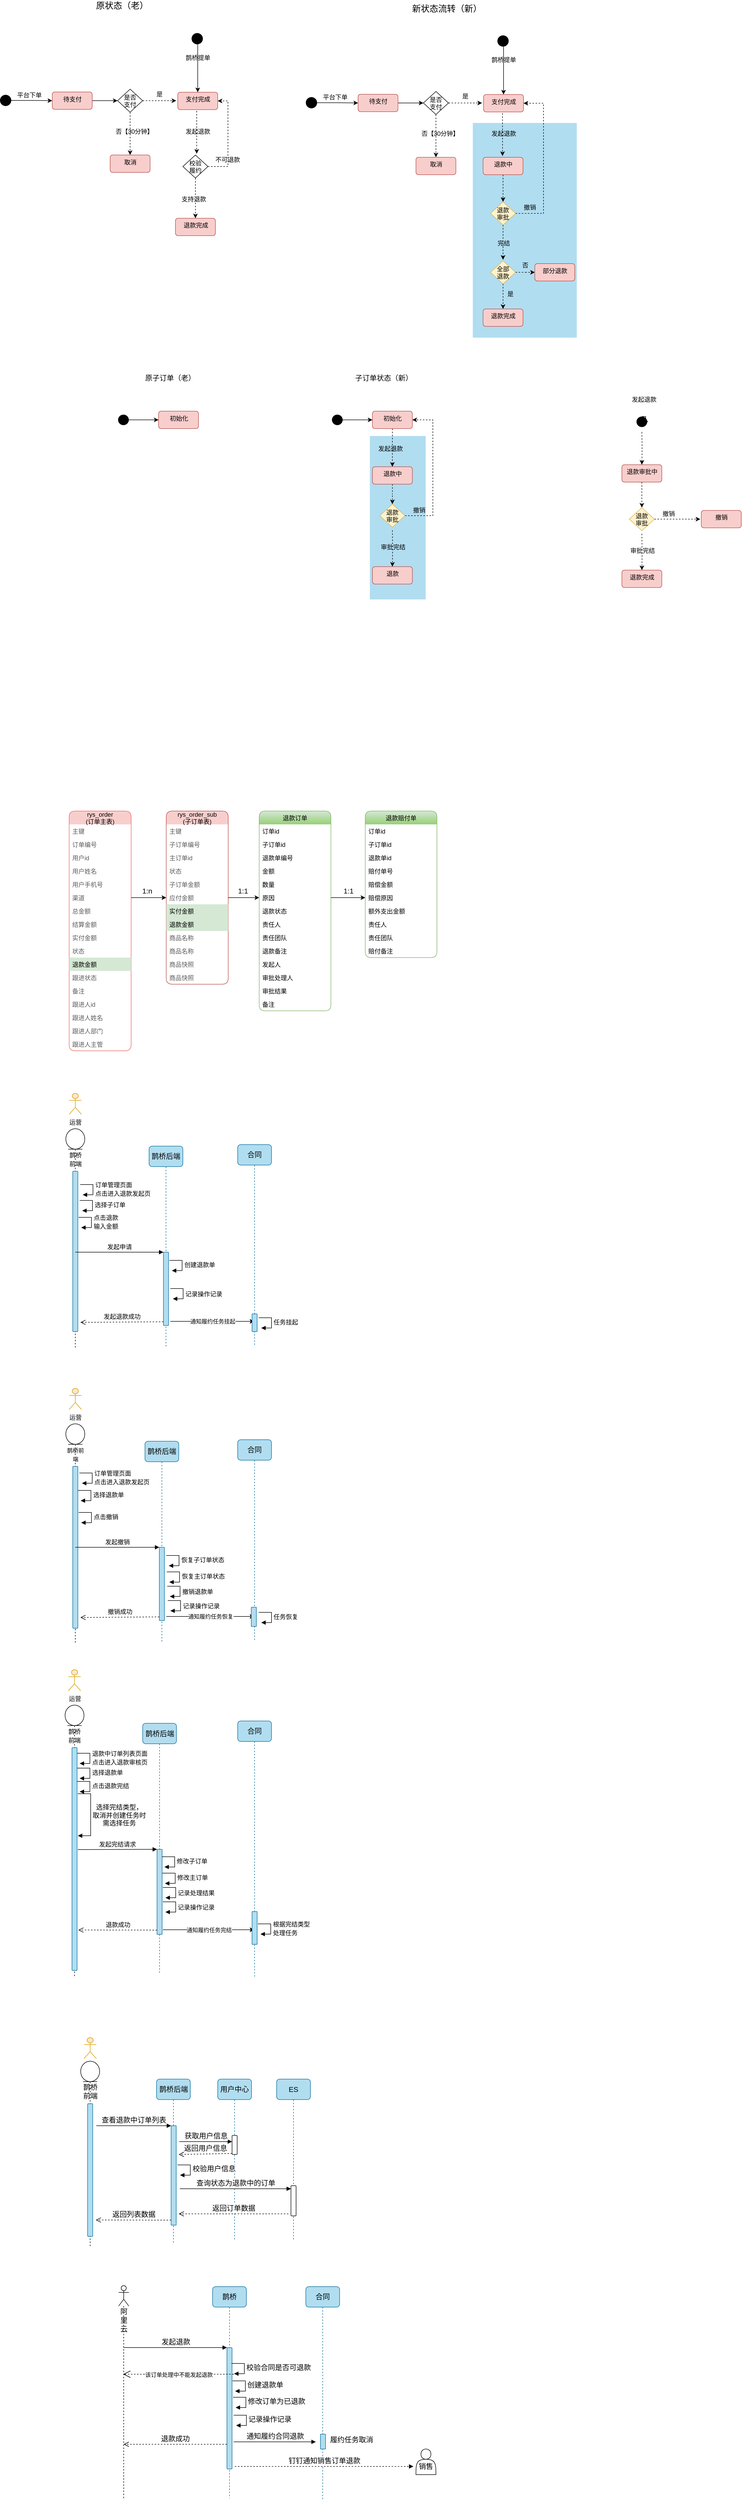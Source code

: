 <mxfile version="13.9.9" type="github">
  <diagram id="IIBS6fkNnDVbYmw5l0Qb" name="第 1 页">
    <mxGraphModel dx="2222" dy="-59" grid="0" gridSize="10" guides="1" tooltips="1" connect="1" arrows="1" fold="1" page="0" pageScale="1" pageWidth="827" pageHeight="1169" background="#ffffff" math="0" shadow="0">
      <root>
        <mxCell id="0" />
        <mxCell id="1" parent="0" />
        <mxCell id="n03CPPWkw_kPg7WMgdpi-244" value="&lt;font style=&quot;font-size: 12px&quot;&gt;鹊桥前端&lt;/font&gt;" style="shape=umlLifeline;participant=umlEntity;perimeter=lifelinePerimeter;whiteSpace=wrap;html=1;container=1;collapsible=0;recursiveResize=0;verticalAlign=top;spacingTop=36;outlineConnect=0;rounded=1;shadow=0;glass=0;labelBackgroundColor=none;sketch=0;strokeColor=#000000;strokeWidth=1;fillColor=#ffffff;gradientColor=none;fontSize=14;fontColor=#000000;" vertex="1" parent="1">
          <mxGeometry x="-385.5" y="3255" width="37" height="429" as="geometry" />
        </mxCell>
        <mxCell id="n03CPPWkw_kPg7WMgdpi-81" value="" style="rounded=0;whiteSpace=wrap;html=1;fillColor=#b1ddf0;strokeColor=none;" vertex="1" parent="1">
          <mxGeometry x="208" y="1903" width="109" height="319" as="geometry" />
        </mxCell>
        <mxCell id="n03CPPWkw_kPg7WMgdpi-80" value="" style="rounded=0;whiteSpace=wrap;html=1;fillColor=#b1ddf0;strokeColor=none;" vertex="1" parent="1">
          <mxGeometry x="409" y="1292" width="203" height="419" as="geometry" />
        </mxCell>
        <mxCell id="MGZbxWPmJeXFwLFbYCM5-28" style="edgeStyle=orthogonalEdgeStyle;rounded=0;orthogonalLoop=1;jettySize=auto;html=1;entryX=0;entryY=0.5;entryDx=0;entryDy=0;" parent="1" source="MGZbxWPmJeXFwLFbYCM5-7" target="MGZbxWPmJeXFwLFbYCM5-16" edge="1">
          <mxGeometry relative="1" as="geometry" />
        </mxCell>
        <mxCell id="MGZbxWPmJeXFwLFbYCM5-7" value="待支付" style="html=1;align=center;verticalAlign=top;rounded=1;absoluteArcSize=1;arcSize=10;fillColor=#f8cecc;strokeColor=#b85450;" parent="1" vertex="1">
          <mxGeometry x="185" y="1236" width="78" height="34" as="geometry" />
        </mxCell>
        <mxCell id="n03CPPWkw_kPg7WMgdpi-34" value="" style="edgeStyle=orthogonalEdgeStyle;rounded=0;orthogonalLoop=1;jettySize=auto;html=1;" edge="1" parent="1" source="MGZbxWPmJeXFwLFbYCM5-10" target="MGZbxWPmJeXFwLFbYCM5-7">
          <mxGeometry relative="1" as="geometry" />
        </mxCell>
        <mxCell id="MGZbxWPmJeXFwLFbYCM5-10" value="" style="ellipse;fillColor=#000000;strokeColor=none;" parent="1" vertex="1">
          <mxGeometry x="83" y="1241.5" width="22" height="22" as="geometry" />
        </mxCell>
        <mxCell id="MGZbxWPmJeXFwLFbYCM5-23" value="" style="edgeStyle=orthogonalEdgeStyle;rounded=0;orthogonalLoop=1;jettySize=auto;html=1;dashed=1;" parent="1" source="MGZbxWPmJeXFwLFbYCM5-16" target="MGZbxWPmJeXFwLFbYCM5-22" edge="1">
          <mxGeometry relative="1" as="geometry" />
        </mxCell>
        <mxCell id="MGZbxWPmJeXFwLFbYCM5-32" style="edgeStyle=orthogonalEdgeStyle;rounded=0;orthogonalLoop=1;jettySize=auto;html=1;dashed=1;" parent="1" source="MGZbxWPmJeXFwLFbYCM5-16" edge="1">
          <mxGeometry relative="1" as="geometry">
            <mxPoint x="427" y="1253" as="targetPoint" />
          </mxGeometry>
        </mxCell>
        <mxCell id="MGZbxWPmJeXFwLFbYCM5-16" value="是否&#xa;支付" style="rhombus;strokeColor=#000000;" parent="1" vertex="1">
          <mxGeometry x="312.5" y="1230.5" width="49" height="45" as="geometry" />
        </mxCell>
        <mxCell id="MGZbxWPmJeXFwLFbYCM5-19" value="支付完成" style="html=1;align=center;verticalAlign=top;rounded=1;absoluteArcSize=1;arcSize=10;fillColor=#f8cecc;strokeColor=#b85450;" parent="1" vertex="1">
          <mxGeometry x="430" y="1236.5" width="78" height="34" as="geometry" />
        </mxCell>
        <mxCell id="MGZbxWPmJeXFwLFbYCM5-21" value="是" style="text;html=1;align=center;verticalAlign=middle;resizable=0;points=[];autosize=1;" parent="1" vertex="1">
          <mxGeometry x="382.5" y="1231" width="22" height="18" as="geometry" />
        </mxCell>
        <mxCell id="MGZbxWPmJeXFwLFbYCM5-22" value="取消" style="html=1;align=center;verticalAlign=top;rounded=1;absoluteArcSize=1;arcSize=10;fillColor=#f8cecc;strokeColor=#b85450;" parent="1" vertex="1">
          <mxGeometry x="298" y="1359" width="78" height="34" as="geometry" />
        </mxCell>
        <mxCell id="n03CPPWkw_kPg7WMgdpi-10" value="" style="edgeStyle=orthogonalEdgeStyle;rounded=0;orthogonalLoop=1;jettySize=auto;html=1;dashed=1;" edge="1" parent="1" source="MGZbxWPmJeXFwLFbYCM5-34" target="n03CPPWkw_kPg7WMgdpi-8">
          <mxGeometry relative="1" as="geometry" />
        </mxCell>
        <mxCell id="MGZbxWPmJeXFwLFbYCM5-34" value="退款中" style="html=1;align=center;verticalAlign=top;rounded=1;absoluteArcSize=1;arcSize=10;fillColor=#f8cecc;strokeColor=#b85450;" parent="1" vertex="1">
          <mxGeometry x="429" y="1359" width="78" height="34" as="geometry" />
        </mxCell>
        <mxCell id="MGZbxWPmJeXFwLFbYCM5-40" value="否【30分钟】" style="text;html=1;align=center;verticalAlign=middle;resizable=0;points=[];autosize=1;" parent="1" vertex="1">
          <mxGeometry x="303" y="1304" width="83" height="18" as="geometry" />
        </mxCell>
        <mxCell id="MGZbxWPmJeXFwLFbYCM5-63" value="" style="edgeStyle=orthogonalEdgeStyle;rounded=0;orthogonalLoop=1;jettySize=auto;html=1;dashed=1;" parent="1" source="MGZbxWPmJeXFwLFbYCM5-43" target="MGZbxWPmJeXFwLFbYCM5-60" edge="1">
          <mxGeometry relative="1" as="geometry" />
        </mxCell>
        <mxCell id="MGZbxWPmJeXFwLFbYCM5-43" value="初始化" style="html=1;align=center;verticalAlign=top;rounded=1;absoluteArcSize=1;arcSize=10;fillColor=#f8cecc;strokeColor=#b85450;" parent="1" vertex="1">
          <mxGeometry x="213" y="1854.5" width="78" height="34" as="geometry" />
        </mxCell>
        <mxCell id="MGZbxWPmJeXFwLFbYCM5-44" value="" style="edgeStyle=orthogonalEdgeStyle;rounded=0;orthogonalLoop=1;jettySize=auto;html=1;" parent="1" source="MGZbxWPmJeXFwLFbYCM5-45" target="MGZbxWPmJeXFwLFbYCM5-43" edge="1">
          <mxGeometry relative="1" as="geometry" />
        </mxCell>
        <mxCell id="MGZbxWPmJeXFwLFbYCM5-45" value="" style="ellipse;fillColor=#000000;strokeColor=none;" parent="1" vertex="1">
          <mxGeometry x="134" y="1861.25" width="21" height="20.5" as="geometry" />
        </mxCell>
        <mxCell id="MGZbxWPmJeXFwLFbYCM5-53" value="退款" style="html=1;align=center;verticalAlign=top;rounded=1;absoluteArcSize=1;arcSize=10;fillColor=#f8cecc;strokeColor=#b85450;" parent="1" vertex="1">
          <mxGeometry x="213" y="2158" width="78" height="34" as="geometry" />
        </mxCell>
        <mxCell id="MGZbxWPmJeXFwLFbYCM5-59" value="发起退款" style="text;html=1;align=center;verticalAlign=middle;resizable=0;points=[];autosize=1;" parent="1" vertex="1">
          <mxGeometry x="219" y="1919" width="58" height="18" as="geometry" />
        </mxCell>
        <mxCell id="n03CPPWkw_kPg7WMgdpi-41" value="" style="edgeStyle=orthogonalEdgeStyle;rounded=0;orthogonalLoop=1;jettySize=auto;html=1;dashed=1;" edge="1" parent="1" source="MGZbxWPmJeXFwLFbYCM5-60" target="n03CPPWkw_kPg7WMgdpi-39">
          <mxGeometry relative="1" as="geometry" />
        </mxCell>
        <mxCell id="MGZbxWPmJeXFwLFbYCM5-60" value="退款中" style="html=1;align=center;verticalAlign=top;rounded=1;absoluteArcSize=1;arcSize=10;fillColor=#f8cecc;strokeColor=#b85450;" parent="1" vertex="1">
          <mxGeometry x="213" y="1963" width="78" height="34" as="geometry" />
        </mxCell>
        <mxCell id="n03CPPWkw_kPg7WMgdpi-2" value="发起退款" style="text;html=1;align=center;verticalAlign=middle;resizable=0;points=[];autosize=1;" vertex="1" parent="1">
          <mxGeometry x="440" y="1304" width="58" height="18" as="geometry" />
        </mxCell>
        <mxCell id="n03CPPWkw_kPg7WMgdpi-4" value="" style="edgeStyle=orthogonalEdgeStyle;rounded=0;orthogonalLoop=1;jettySize=auto;html=1;dashed=1;" edge="1" parent="1">
          <mxGeometry relative="1" as="geometry">
            <mxPoint x="467" y="1273" as="sourcePoint" />
            <mxPoint x="467" y="1356.5" as="targetPoint" />
          </mxGeometry>
        </mxCell>
        <mxCell id="n03CPPWkw_kPg7WMgdpi-15" style="edgeStyle=orthogonalEdgeStyle;rounded=0;orthogonalLoop=1;jettySize=auto;html=1;entryX=1;entryY=0.5;entryDx=0;entryDy=0;dashed=1;" edge="1" parent="1" source="n03CPPWkw_kPg7WMgdpi-8" target="MGZbxWPmJeXFwLFbYCM5-19">
          <mxGeometry relative="1" as="geometry">
            <Array as="points">
              <mxPoint x="547" y="1469" />
              <mxPoint x="547" y="1254" />
            </Array>
          </mxGeometry>
        </mxCell>
        <mxCell id="n03CPPWkw_kPg7WMgdpi-24" style="edgeStyle=orthogonalEdgeStyle;rounded=0;orthogonalLoop=1;jettySize=auto;html=1;dashed=1;" edge="1" parent="1" source="n03CPPWkw_kPg7WMgdpi-8">
          <mxGeometry relative="1" as="geometry">
            <mxPoint x="468" y="1559" as="targetPoint" />
          </mxGeometry>
        </mxCell>
        <mxCell id="n03CPPWkw_kPg7WMgdpi-8" value="退款&#xa;审批" style="rhombus;fillColor=#fff2cc;strokeColor=#d6b656;" vertex="1" parent="1">
          <mxGeometry x="443.5" y="1446" width="49" height="45" as="geometry" />
        </mxCell>
        <mxCell id="n03CPPWkw_kPg7WMgdpi-11" value="退款完成" style="html=1;align=center;verticalAlign=top;rounded=1;absoluteArcSize=1;arcSize=10;fillColor=#f8cecc;strokeColor=#b85450;" vertex="1" parent="1">
          <mxGeometry x="429" y="1655" width="78" height="34" as="geometry" />
        </mxCell>
        <mxCell id="n03CPPWkw_kPg7WMgdpi-12" value="完结" style="text;html=1;align=center;verticalAlign=middle;resizable=0;points=[];autosize=1;" vertex="1" parent="1">
          <mxGeometry x="452" y="1518" width="34" height="18" as="geometry" />
        </mxCell>
        <mxCell id="n03CPPWkw_kPg7WMgdpi-18" value="" style="edgeStyle=orthogonalEdgeStyle;rounded=0;orthogonalLoop=1;jettySize=auto;html=1;dashed=1;" edge="1" parent="1" source="n03CPPWkw_kPg7WMgdpi-17" target="n03CPPWkw_kPg7WMgdpi-11">
          <mxGeometry relative="1" as="geometry" />
        </mxCell>
        <mxCell id="n03CPPWkw_kPg7WMgdpi-85" value="" style="edgeStyle=orthogonalEdgeStyle;rounded=0;orthogonalLoop=1;jettySize=auto;html=1;dashed=1;" edge="1" parent="1" source="n03CPPWkw_kPg7WMgdpi-17" target="n03CPPWkw_kPg7WMgdpi-84">
          <mxGeometry relative="1" as="geometry" />
        </mxCell>
        <mxCell id="n03CPPWkw_kPg7WMgdpi-17" value="全部&#xa;退款" style="rhombus;strokeColor=#d6b656;fillColor=#fff2cc;" vertex="1" parent="1">
          <mxGeometry x="443.5" y="1561" width="49" height="45" as="geometry" />
        </mxCell>
        <mxCell id="n03CPPWkw_kPg7WMgdpi-19" value="否" style="text;html=1;align=center;verticalAlign=middle;resizable=0;points=[];autosize=1;" vertex="1" parent="1">
          <mxGeometry x="499.5" y="1561" width="22" height="18" as="geometry" />
        </mxCell>
        <mxCell id="n03CPPWkw_kPg7WMgdpi-22" value="是" style="text;html=1;align=center;verticalAlign=middle;resizable=0;points=[];autosize=1;" vertex="1" parent="1">
          <mxGeometry x="470.5" y="1617" width="22" height="18" as="geometry" />
        </mxCell>
        <mxCell id="n03CPPWkw_kPg7WMgdpi-25" value="撤销" style="text;html=1;align=center;verticalAlign=middle;resizable=0;points=[];autosize=1;" vertex="1" parent="1">
          <mxGeometry x="503" y="1448" width="34" height="18" as="geometry" />
        </mxCell>
        <mxCell id="n03CPPWkw_kPg7WMgdpi-27" value="" style="edgeStyle=orthogonalEdgeStyle;rounded=0;orthogonalLoop=1;jettySize=auto;html=1;" edge="1" parent="1" source="n03CPPWkw_kPg7WMgdpi-31" target="MGZbxWPmJeXFwLFbYCM5-19">
          <mxGeometry relative="1" as="geometry">
            <mxPoint x="469" y="1133.817" as="sourcePoint" />
            <Array as="points">
              <mxPoint x="469" y="1171" />
              <mxPoint x="469" y="1171" />
            </Array>
          </mxGeometry>
        </mxCell>
        <mxCell id="n03CPPWkw_kPg7WMgdpi-31" value="" style="ellipse;fillColor=#000000;strokeColor=none;" vertex="1" parent="1">
          <mxGeometry x="457" y="1121" width="22" height="22" as="geometry" />
        </mxCell>
        <mxCell id="n03CPPWkw_kPg7WMgdpi-35" value="平台下单" style="text;html=1;align=center;verticalAlign=middle;resizable=0;points=[];autosize=1;" vertex="1" parent="1">
          <mxGeometry x="111" y="1233" width="58" height="18" as="geometry" />
        </mxCell>
        <mxCell id="n03CPPWkw_kPg7WMgdpi-37" value="鹊桥提单" style="text;html=1;align=center;verticalAlign=middle;resizable=0;points=[];autosize=1;" vertex="1" parent="1">
          <mxGeometry x="440" y="1160" width="58" height="18" as="geometry" />
        </mxCell>
        <mxCell id="n03CPPWkw_kPg7WMgdpi-38" value="原状态（老）" style="text;html=1;align=center;verticalAlign=middle;resizable=0;points=[];autosize=1;fontSize=17;" vertex="1" parent="1">
          <mxGeometry x="-332" y="1052" width="112" height="24" as="geometry" />
        </mxCell>
        <mxCell id="n03CPPWkw_kPg7WMgdpi-44" value="" style="edgeStyle=orthogonalEdgeStyle;rounded=0;orthogonalLoop=1;jettySize=auto;html=1;dashed=1;" edge="1" parent="1" target="MGZbxWPmJeXFwLFbYCM5-53">
          <mxGeometry relative="1" as="geometry">
            <mxPoint x="252" y="2087" as="sourcePoint" />
          </mxGeometry>
        </mxCell>
        <mxCell id="n03CPPWkw_kPg7WMgdpi-46" style="edgeStyle=orthogonalEdgeStyle;rounded=0;orthogonalLoop=1;jettySize=auto;html=1;dashed=1;entryX=1;entryY=0.5;entryDx=0;entryDy=0;" edge="1" parent="1" source="n03CPPWkw_kPg7WMgdpi-39" target="MGZbxWPmJeXFwLFbYCM5-43">
          <mxGeometry relative="1" as="geometry">
            <mxPoint x="349" y="2058.5" as="targetPoint" />
            <Array as="points">
              <mxPoint x="331" y="2059" />
              <mxPoint x="331" y="1872" />
            </Array>
          </mxGeometry>
        </mxCell>
        <mxCell id="n03CPPWkw_kPg7WMgdpi-39" value="退款&#xa;审批" style="rhombus;strokeColor=#d6b656;fillColor=#fff2cc;" vertex="1" parent="1">
          <mxGeometry x="227.5" y="2036" width="49" height="45" as="geometry" />
        </mxCell>
        <mxCell id="n03CPPWkw_kPg7WMgdpi-40" value="撤销" style="text;html=1;align=center;verticalAlign=middle;resizable=0;points=[];autosize=1;" vertex="1" parent="1">
          <mxGeometry x="286.5" y="2039" width="34" height="18" as="geometry" />
        </mxCell>
        <mxCell id="n03CPPWkw_kPg7WMgdpi-42" value="审批完结" style="text;html=1;align=center;verticalAlign=middle;resizable=0;points=[];autosize=1;" vertex="1" parent="1">
          <mxGeometry x="223.5" y="2111" width="58" height="18" as="geometry" />
        </mxCell>
        <mxCell id="n03CPPWkw_kPg7WMgdpi-47" value="子订单状态（新）" style="text;html=1;align=center;verticalAlign=middle;resizable=0;points=[];autosize=1;fontSize=14;" vertex="1" parent="1">
          <mxGeometry x="173.5" y="1779" width="122" height="21" as="geometry" />
        </mxCell>
        <mxCell id="n03CPPWkw_kPg7WMgdpi-49" style="edgeStyle=orthogonalEdgeStyle;rounded=0;orthogonalLoop=1;jettySize=auto;html=1;entryX=0;entryY=0.5;entryDx=0;entryDy=0;" edge="1" parent="1" source="n03CPPWkw_kPg7WMgdpi-50" target="n03CPPWkw_kPg7WMgdpi-55">
          <mxGeometry relative="1" as="geometry" />
        </mxCell>
        <mxCell id="n03CPPWkw_kPg7WMgdpi-50" value="待支付" style="html=1;align=center;verticalAlign=top;rounded=1;absoluteArcSize=1;arcSize=10;fillColor=#f8cecc;strokeColor=#b85450;" vertex="1" parent="1">
          <mxGeometry x="-412" y="1231.5" width="78" height="34" as="geometry" />
        </mxCell>
        <mxCell id="n03CPPWkw_kPg7WMgdpi-51" value="" style="edgeStyle=orthogonalEdgeStyle;rounded=0;orthogonalLoop=1;jettySize=auto;html=1;" edge="1" parent="1" source="n03CPPWkw_kPg7WMgdpi-52" target="n03CPPWkw_kPg7WMgdpi-50">
          <mxGeometry relative="1" as="geometry" />
        </mxCell>
        <mxCell id="n03CPPWkw_kPg7WMgdpi-52" value="" style="ellipse;fillColor=#000000;strokeColor=none;" vertex="1" parent="1">
          <mxGeometry x="-514" y="1237" width="22" height="22" as="geometry" />
        </mxCell>
        <mxCell id="n03CPPWkw_kPg7WMgdpi-53" value="" style="edgeStyle=orthogonalEdgeStyle;rounded=0;orthogonalLoop=1;jettySize=auto;html=1;dashed=1;" edge="1" parent="1" source="n03CPPWkw_kPg7WMgdpi-55" target="n03CPPWkw_kPg7WMgdpi-58">
          <mxGeometry relative="1" as="geometry" />
        </mxCell>
        <mxCell id="n03CPPWkw_kPg7WMgdpi-54" style="edgeStyle=orthogonalEdgeStyle;rounded=0;orthogonalLoop=1;jettySize=auto;html=1;dashed=1;" edge="1" parent="1" source="n03CPPWkw_kPg7WMgdpi-55">
          <mxGeometry relative="1" as="geometry">
            <mxPoint x="-170" y="1248.5" as="targetPoint" />
          </mxGeometry>
        </mxCell>
        <mxCell id="n03CPPWkw_kPg7WMgdpi-55" value="是否&#xa;支付" style="rhombus;strokeColor=#000000;" vertex="1" parent="1">
          <mxGeometry x="-284.5" y="1226" width="49" height="45" as="geometry" />
        </mxCell>
        <mxCell id="n03CPPWkw_kPg7WMgdpi-56" value="支付完成" style="html=1;align=center;verticalAlign=top;rounded=1;absoluteArcSize=1;arcSize=10;fillColor=#f8cecc;strokeColor=#b85450;" vertex="1" parent="1">
          <mxGeometry x="-167" y="1232" width="78" height="34" as="geometry" />
        </mxCell>
        <mxCell id="n03CPPWkw_kPg7WMgdpi-57" value="是" style="text;html=1;align=center;verticalAlign=middle;resizable=0;points=[];autosize=1;" vertex="1" parent="1">
          <mxGeometry x="-214.5" y="1226.5" width="22" height="18" as="geometry" />
        </mxCell>
        <mxCell id="n03CPPWkw_kPg7WMgdpi-58" value="取消" style="html=1;align=center;verticalAlign=top;rounded=1;absoluteArcSize=1;arcSize=10;fillColor=#f8cecc;strokeColor=#b85450;" vertex="1" parent="1">
          <mxGeometry x="-299" y="1354.5" width="78" height="34" as="geometry" />
        </mxCell>
        <mxCell id="n03CPPWkw_kPg7WMgdpi-59" value="退款完成" style="html=1;align=center;verticalAlign=top;rounded=1;absoluteArcSize=1;arcSize=10;fillColor=#f8cecc;strokeColor=#b85450;" vertex="1" parent="1">
          <mxGeometry x="-171.5" y="1478" width="78" height="34" as="geometry" />
        </mxCell>
        <mxCell id="n03CPPWkw_kPg7WMgdpi-60" value="否【30分钟】" style="text;html=1;align=center;verticalAlign=middle;resizable=0;points=[];autosize=1;" vertex="1" parent="1">
          <mxGeometry x="-294" y="1299.5" width="83" height="18" as="geometry" />
        </mxCell>
        <mxCell id="n03CPPWkw_kPg7WMgdpi-61" value="发起退款" style="text;html=1;align=center;verticalAlign=middle;resizable=0;points=[];autosize=1;" vertex="1" parent="1">
          <mxGeometry x="-157" y="1299.5" width="58" height="18" as="geometry" />
        </mxCell>
        <mxCell id="n03CPPWkw_kPg7WMgdpi-62" value="" style="edgeStyle=orthogonalEdgeStyle;rounded=0;orthogonalLoop=1;jettySize=auto;html=1;dashed=1;" edge="1" parent="1">
          <mxGeometry relative="1" as="geometry">
            <mxPoint x="-130" y="1268.5" as="sourcePoint" />
            <mxPoint x="-130" y="1352" as="targetPoint" />
          </mxGeometry>
        </mxCell>
        <mxCell id="n03CPPWkw_kPg7WMgdpi-63" value="" style="edgeStyle=orthogonalEdgeStyle;rounded=0;orthogonalLoop=1;jettySize=auto;html=1;" edge="1" parent="1" source="n03CPPWkw_kPg7WMgdpi-64" target="n03CPPWkw_kPg7WMgdpi-56">
          <mxGeometry relative="1" as="geometry">
            <mxPoint x="-128" y="1129.317" as="sourcePoint" />
            <Array as="points">
              <mxPoint x="-128" y="1166.5" />
              <mxPoint x="-128" y="1166.5" />
            </Array>
          </mxGeometry>
        </mxCell>
        <mxCell id="n03CPPWkw_kPg7WMgdpi-64" value="" style="ellipse;fillColor=#000000;strokeColor=none;" vertex="1" parent="1">
          <mxGeometry x="-140" y="1116.5" width="22" height="22" as="geometry" />
        </mxCell>
        <mxCell id="n03CPPWkw_kPg7WMgdpi-65" value="平台下单" style="text;html=1;align=center;verticalAlign=middle;resizable=0;points=[];autosize=1;" vertex="1" parent="1">
          <mxGeometry x="-486" y="1228.5" width="58" height="18" as="geometry" />
        </mxCell>
        <mxCell id="n03CPPWkw_kPg7WMgdpi-66" value="鹊桥提单" style="text;html=1;align=center;verticalAlign=middle;resizable=0;points=[];autosize=1;" vertex="1" parent="1">
          <mxGeometry x="-157" y="1155.5" width="58" height="18" as="geometry" />
        </mxCell>
        <mxCell id="n03CPPWkw_kPg7WMgdpi-72" value="" style="edgeStyle=orthogonalEdgeStyle;rounded=0;orthogonalLoop=1;jettySize=auto;html=1;dashed=1;" edge="1" parent="1" source="n03CPPWkw_kPg7WMgdpi-67" target="n03CPPWkw_kPg7WMgdpi-59">
          <mxGeometry relative="1" as="geometry" />
        </mxCell>
        <mxCell id="n03CPPWkw_kPg7WMgdpi-73" style="edgeStyle=orthogonalEdgeStyle;rounded=0;orthogonalLoop=1;jettySize=auto;html=1;entryX=1;entryY=0.5;entryDx=0;entryDy=0;dashed=1;" edge="1" parent="1" source="n03CPPWkw_kPg7WMgdpi-67" target="n03CPPWkw_kPg7WMgdpi-56">
          <mxGeometry relative="1" as="geometry">
            <Array as="points">
              <mxPoint x="-69" y="1377" />
              <mxPoint x="-69" y="1249" />
            </Array>
          </mxGeometry>
        </mxCell>
        <mxCell id="n03CPPWkw_kPg7WMgdpi-67" value="校验&#xa;履约" style="rhombus;strokeColor=#000000;" vertex="1" parent="1">
          <mxGeometry x="-157" y="1354.5" width="49" height="45" as="geometry" />
        </mxCell>
        <mxCell id="n03CPPWkw_kPg7WMgdpi-70" value="支持退款" style="text;html=1;align=center;verticalAlign=middle;resizable=0;points=[];autosize=1;" vertex="1" parent="1">
          <mxGeometry x="-165" y="1432" width="58" height="18" as="geometry" />
        </mxCell>
        <mxCell id="n03CPPWkw_kPg7WMgdpi-74" value="不可退款" style="text;html=1;align=center;verticalAlign=middle;resizable=0;points=[];autosize=1;" vertex="1" parent="1">
          <mxGeometry x="-99" y="1354.5" width="58" height="18" as="geometry" />
        </mxCell>
        <mxCell id="n03CPPWkw_kPg7WMgdpi-76" value="初始化" style="html=1;align=center;verticalAlign=top;rounded=1;absoluteArcSize=1;arcSize=10;fillColor=#f8cecc;strokeColor=#b85450;" vertex="1" parent="1">
          <mxGeometry x="-204.5" y="1854.5" width="78" height="34" as="geometry" />
        </mxCell>
        <mxCell id="n03CPPWkw_kPg7WMgdpi-77" value="" style="edgeStyle=orthogonalEdgeStyle;rounded=0;orthogonalLoop=1;jettySize=auto;html=1;" edge="1" parent="1" source="n03CPPWkw_kPg7WMgdpi-78" target="n03CPPWkw_kPg7WMgdpi-76">
          <mxGeometry relative="1" as="geometry" />
        </mxCell>
        <mxCell id="n03CPPWkw_kPg7WMgdpi-78" value="" style="ellipse;fillColor=#000000;strokeColor=none;" vertex="1" parent="1">
          <mxGeometry x="-283.5" y="1861.25" width="21" height="20.5" as="geometry" />
        </mxCell>
        <mxCell id="n03CPPWkw_kPg7WMgdpi-79" value="原子订单（老）" style="text;html=1;align=center;verticalAlign=middle;resizable=0;points=[];autosize=1;fontSize=14;" vertex="1" parent="1">
          <mxGeometry x="-236" y="1779" width="108" height="21" as="geometry" />
        </mxCell>
        <mxCell id="n03CPPWkw_kPg7WMgdpi-84" value="部分退款" style="html=1;align=center;verticalAlign=top;rounded=1;absoluteArcSize=1;arcSize=10;fillColor=#f8cecc;strokeColor=#b85450;" vertex="1" parent="1">
          <mxGeometry x="530" y="1566.5" width="78" height="34" as="geometry" />
        </mxCell>
        <mxCell id="n03CPPWkw_kPg7WMgdpi-90" value="退款订单" style="swimlane;fontStyle=0;childLayout=stackLayout;horizontal=1;startSize=26;fillColor=#d5e8d4;horizontalStack=0;resizeParent=1;resizeParentMax=0;resizeLast=0;collapsible=1;marginBottom=0;strokeColor=#82b366;rounded=1;swimlaneLine=0;glass=0;shadow=0;sketch=0;swimlaneFillColor=none;labelBorderColor=none;labelBackgroundColor=none;gradientColor=#97d077;" vertex="1" parent="1">
          <mxGeometry x="-8" y="2635" width="140" height="390" as="geometry">
            <mxRectangle x="-377" y="2622" width="75" height="26" as="alternateBounds" />
          </mxGeometry>
        </mxCell>
        <mxCell id="n03CPPWkw_kPg7WMgdpi-91" value="订单id" style="text;strokeColor=none;fillColor=none;align=left;verticalAlign=top;spacingLeft=4;spacingRight=4;overflow=hidden;rotatable=0;points=[[0,0.5],[1,0.5]];portConstraint=eastwest;" vertex="1" parent="n03CPPWkw_kPg7WMgdpi-90">
          <mxGeometry y="26" width="140" height="26" as="geometry" />
        </mxCell>
        <mxCell id="n03CPPWkw_kPg7WMgdpi-92" value="子订单id" style="text;strokeColor=none;fillColor=none;align=left;verticalAlign=top;spacingLeft=4;spacingRight=4;overflow=hidden;rotatable=0;points=[[0,0.5],[1,0.5]];portConstraint=eastwest;" vertex="1" parent="n03CPPWkw_kPg7WMgdpi-90">
          <mxGeometry y="52" width="140" height="26" as="geometry" />
        </mxCell>
        <mxCell id="n03CPPWkw_kPg7WMgdpi-93" value="退款单编号" style="text;strokeColor=none;fillColor=none;align=left;verticalAlign=top;spacingLeft=4;spacingRight=4;overflow=hidden;rotatable=0;points=[[0,0.5],[1,0.5]];portConstraint=eastwest;" vertex="1" parent="n03CPPWkw_kPg7WMgdpi-90">
          <mxGeometry y="78" width="140" height="26" as="geometry" />
        </mxCell>
        <mxCell id="n03CPPWkw_kPg7WMgdpi-94" value="金额" style="text;strokeColor=none;fillColor=none;align=left;verticalAlign=top;spacingLeft=4;spacingRight=4;overflow=hidden;rotatable=0;points=[[0,0.5],[1,0.5]];portConstraint=eastwest;" vertex="1" parent="n03CPPWkw_kPg7WMgdpi-90">
          <mxGeometry y="104" width="140" height="26" as="geometry" />
        </mxCell>
        <mxCell id="n03CPPWkw_kPg7WMgdpi-95" value="数量" style="text;strokeColor=none;fillColor=none;align=left;verticalAlign=top;spacingLeft=4;spacingRight=4;overflow=hidden;rotatable=0;points=[[0,0.5],[1,0.5]];portConstraint=eastwest;" vertex="1" parent="n03CPPWkw_kPg7WMgdpi-90">
          <mxGeometry y="130" width="140" height="26" as="geometry" />
        </mxCell>
        <mxCell id="n03CPPWkw_kPg7WMgdpi-96" value="原因" style="text;strokeColor=none;fillColor=none;align=left;verticalAlign=top;spacingLeft=4;spacingRight=4;overflow=hidden;rotatable=0;points=[[0,0.5],[1,0.5]];portConstraint=eastwest;" vertex="1" parent="n03CPPWkw_kPg7WMgdpi-90">
          <mxGeometry y="156" width="140" height="26" as="geometry" />
        </mxCell>
        <mxCell id="n03CPPWkw_kPg7WMgdpi-97" value="退款状态" style="text;strokeColor=none;fillColor=none;align=left;verticalAlign=top;spacingLeft=4;spacingRight=4;overflow=hidden;rotatable=0;points=[[0,0.5],[1,0.5]];portConstraint=eastwest;" vertex="1" parent="n03CPPWkw_kPg7WMgdpi-90">
          <mxGeometry y="182" width="140" height="26" as="geometry" />
        </mxCell>
        <mxCell id="n03CPPWkw_kPg7WMgdpi-98" value="责任人" style="text;strokeColor=none;fillColor=none;align=left;verticalAlign=top;spacingLeft=4;spacingRight=4;overflow=hidden;rotatable=0;points=[[0,0.5],[1,0.5]];portConstraint=eastwest;" vertex="1" parent="n03CPPWkw_kPg7WMgdpi-90">
          <mxGeometry y="208" width="140" height="26" as="geometry" />
        </mxCell>
        <mxCell id="n03CPPWkw_kPg7WMgdpi-99" value="责任团队" style="text;strokeColor=none;fillColor=none;align=left;verticalAlign=top;spacingLeft=4;spacingRight=4;overflow=hidden;rotatable=0;points=[[0,0.5],[1,0.5]];portConstraint=eastwest;" vertex="1" parent="n03CPPWkw_kPg7WMgdpi-90">
          <mxGeometry y="234" width="140" height="26" as="geometry" />
        </mxCell>
        <mxCell id="n03CPPWkw_kPg7WMgdpi-100" value="退款备注" style="text;strokeColor=none;fillColor=none;align=left;verticalAlign=top;spacingLeft=4;spacingRight=4;overflow=hidden;rotatable=0;points=[[0,0.5],[1,0.5]];portConstraint=eastwest;" vertex="1" parent="n03CPPWkw_kPg7WMgdpi-90">
          <mxGeometry y="260" width="140" height="26" as="geometry" />
        </mxCell>
        <mxCell id="n03CPPWkw_kPg7WMgdpi-103" value="发起人" style="text;strokeColor=none;fillColor=none;align=left;verticalAlign=top;spacingLeft=4;spacingRight=4;overflow=hidden;rotatable=0;points=[[0,0.5],[1,0.5]];portConstraint=eastwest;" vertex="1" parent="n03CPPWkw_kPg7WMgdpi-90">
          <mxGeometry y="286" width="140" height="26" as="geometry" />
        </mxCell>
        <mxCell id="n03CPPWkw_kPg7WMgdpi-104" value="审批处理人" style="text;strokeColor=none;fillColor=none;align=left;verticalAlign=top;spacingLeft=4;spacingRight=4;overflow=hidden;rotatable=0;points=[[0,0.5],[1,0.5]];portConstraint=eastwest;" vertex="1" parent="n03CPPWkw_kPg7WMgdpi-90">
          <mxGeometry y="312" width="140" height="26" as="geometry" />
        </mxCell>
        <mxCell id="n03CPPWkw_kPg7WMgdpi-105" value="审批结果" style="text;strokeColor=none;fillColor=none;align=left;verticalAlign=top;spacingLeft=4;spacingRight=4;overflow=hidden;rotatable=0;points=[[0,0.5],[1,0.5]];portConstraint=eastwest;" vertex="1" parent="n03CPPWkw_kPg7WMgdpi-90">
          <mxGeometry y="338" width="140" height="26" as="geometry" />
        </mxCell>
        <mxCell id="n03CPPWkw_kPg7WMgdpi-106" value="备注" style="text;strokeColor=none;fillColor=none;align=left;verticalAlign=top;spacingLeft=4;spacingRight=4;overflow=hidden;rotatable=0;points=[[0,0.5],[1,0.5]];portConstraint=eastwest;" vertex="1" parent="n03CPPWkw_kPg7WMgdpi-90">
          <mxGeometry y="364" width="140" height="26" as="geometry" />
        </mxCell>
        <mxCell id="n03CPPWkw_kPg7WMgdpi-107" value="退款赔付单" style="swimlane;fontStyle=0;childLayout=stackLayout;horizontal=1;startSize=26;fillColor=#d5e8d4;horizontalStack=0;resizeParent=1;resizeParentMax=0;resizeLast=0;collapsible=1;marginBottom=0;strokeColor=#82b366;rounded=1;swimlaneLine=0;gradientColor=#97d077;" vertex="1" parent="1">
          <mxGeometry x="199" y="2635" width="140" height="286" as="geometry">
            <mxRectangle x="-158" y="2622" width="87" height="26" as="alternateBounds" />
          </mxGeometry>
        </mxCell>
        <mxCell id="n03CPPWkw_kPg7WMgdpi-108" value="订单id" style="text;strokeColor=none;fillColor=none;align=left;verticalAlign=top;spacingLeft=4;spacingRight=4;overflow=hidden;rotatable=0;points=[[0,0.5],[1,0.5]];portConstraint=eastwest;" vertex="1" parent="n03CPPWkw_kPg7WMgdpi-107">
          <mxGeometry y="26" width="140" height="26" as="geometry" />
        </mxCell>
        <mxCell id="n03CPPWkw_kPg7WMgdpi-109" value="子订单id" style="text;strokeColor=none;fillColor=none;align=left;verticalAlign=top;spacingLeft=4;spacingRight=4;overflow=hidden;rotatable=0;points=[[0,0.5],[1,0.5]];portConstraint=eastwest;" vertex="1" parent="n03CPPWkw_kPg7WMgdpi-107">
          <mxGeometry y="52" width="140" height="26" as="geometry" />
        </mxCell>
        <mxCell id="n03CPPWkw_kPg7WMgdpi-110" value="退款单id" style="text;strokeColor=none;fillColor=none;align=left;verticalAlign=top;spacingLeft=4;spacingRight=4;overflow=hidden;rotatable=0;points=[[0,0.5],[1,0.5]];portConstraint=eastwest;" vertex="1" parent="n03CPPWkw_kPg7WMgdpi-107">
          <mxGeometry y="78" width="140" height="26" as="geometry" />
        </mxCell>
        <mxCell id="n03CPPWkw_kPg7WMgdpi-111" value="赔付单号" style="text;strokeColor=none;fillColor=none;align=left;verticalAlign=top;spacingLeft=4;spacingRight=4;overflow=hidden;rotatable=0;points=[[0,0.5],[1,0.5]];portConstraint=eastwest;" vertex="1" parent="n03CPPWkw_kPg7WMgdpi-107">
          <mxGeometry y="104" width="140" height="26" as="geometry" />
        </mxCell>
        <mxCell id="n03CPPWkw_kPg7WMgdpi-112" value="赔偿金额" style="text;strokeColor=none;fillColor=none;align=left;verticalAlign=top;spacingLeft=4;spacingRight=4;overflow=hidden;rotatable=0;points=[[0,0.5],[1,0.5]];portConstraint=eastwest;" vertex="1" parent="n03CPPWkw_kPg7WMgdpi-107">
          <mxGeometry y="130" width="140" height="26" as="geometry" />
        </mxCell>
        <mxCell id="n03CPPWkw_kPg7WMgdpi-113" value="赔偿原因" style="text;strokeColor=none;fillColor=none;align=left;verticalAlign=top;spacingLeft=4;spacingRight=4;overflow=hidden;rotatable=0;points=[[0,0.5],[1,0.5]];portConstraint=eastwest;" vertex="1" parent="n03CPPWkw_kPg7WMgdpi-107">
          <mxGeometry y="156" width="140" height="26" as="geometry" />
        </mxCell>
        <mxCell id="n03CPPWkw_kPg7WMgdpi-114" value="额外支出金额" style="text;strokeColor=none;fillColor=none;align=left;verticalAlign=top;spacingLeft=4;spacingRight=4;overflow=hidden;rotatable=0;points=[[0,0.5],[1,0.5]];portConstraint=eastwest;" vertex="1" parent="n03CPPWkw_kPg7WMgdpi-107">
          <mxGeometry y="182" width="140" height="26" as="geometry" />
        </mxCell>
        <mxCell id="n03CPPWkw_kPg7WMgdpi-115" value="责任人" style="text;strokeColor=none;fillColor=none;align=left;verticalAlign=top;spacingLeft=4;spacingRight=4;overflow=hidden;rotatable=0;points=[[0,0.5],[1,0.5]];portConstraint=eastwest;" vertex="1" parent="n03CPPWkw_kPg7WMgdpi-107">
          <mxGeometry y="208" width="140" height="26" as="geometry" />
        </mxCell>
        <mxCell id="n03CPPWkw_kPg7WMgdpi-116" value="责任团队" style="text;strokeColor=none;fillColor=none;align=left;verticalAlign=top;spacingLeft=4;spacingRight=4;overflow=hidden;rotatable=0;points=[[0,0.5],[1,0.5]];portConstraint=eastwest;" vertex="1" parent="n03CPPWkw_kPg7WMgdpi-107">
          <mxGeometry y="234" width="140" height="26" as="geometry" />
        </mxCell>
        <mxCell id="n03CPPWkw_kPg7WMgdpi-117" value="赔付备注" style="text;strokeColor=none;fillColor=none;align=left;verticalAlign=top;spacingLeft=4;spacingRight=4;overflow=hidden;rotatable=0;points=[[0,0.5],[1,0.5]];portConstraint=eastwest;" vertex="1" parent="n03CPPWkw_kPg7WMgdpi-107">
          <mxGeometry y="260" width="140" height="26" as="geometry" />
        </mxCell>
        <mxCell id="n03CPPWkw_kPg7WMgdpi-122" value="新状态流转（新）" style="text;html=1;align=center;verticalAlign=middle;resizable=0;points=[];autosize=1;fontSize=17;" vertex="1" parent="1">
          <mxGeometry x="284.5" y="1058" width="146" height="24" as="geometry" />
        </mxCell>
        <mxCell id="n03CPPWkw_kPg7WMgdpi-153" value="rys_order&#xa;(订单主表)" style="swimlane;fontStyle=0;childLayout=stackLayout;horizontal=1;startSize=26;horizontalStack=0;resizeParent=1;resizeParentMax=0;resizeLast=0;collapsible=1;marginBottom=0;strokeWidth=1;fillColor=#f8cecc;swimlaneLine=0;rounded=1;strokeColor=#EA6B66;" vertex="1" parent="1">
          <mxGeometry x="-379" y="2635" width="121" height="468" as="geometry" />
        </mxCell>
        <mxCell id="n03CPPWkw_kPg7WMgdpi-154" value="主键" style="text;strokeColor=none;fillColor=none;align=left;verticalAlign=top;spacingLeft=4;spacingRight=4;overflow=hidden;rotatable=0;points=[[0,0.5],[1,0.5]];portConstraint=eastwest;fontColor=#5C5C5C;" vertex="1" parent="n03CPPWkw_kPg7WMgdpi-153">
          <mxGeometry y="26" width="121" height="26" as="geometry" />
        </mxCell>
        <mxCell id="n03CPPWkw_kPg7WMgdpi-155" value="订单编号" style="text;strokeColor=none;fillColor=none;align=left;verticalAlign=top;spacingLeft=4;spacingRight=4;overflow=hidden;rotatable=0;points=[[0,0.5],[1,0.5]];portConstraint=eastwest;fontColor=#5C5C5C;" vertex="1" parent="n03CPPWkw_kPg7WMgdpi-153">
          <mxGeometry y="52" width="121" height="26" as="geometry" />
        </mxCell>
        <mxCell id="n03CPPWkw_kPg7WMgdpi-156" value="用户id" style="text;strokeColor=none;fillColor=none;align=left;verticalAlign=top;spacingLeft=4;spacingRight=4;overflow=hidden;rotatable=0;points=[[0,0.5],[1,0.5]];portConstraint=eastwest;fontColor=#5C5C5C;" vertex="1" parent="n03CPPWkw_kPg7WMgdpi-153">
          <mxGeometry y="78" width="121" height="26" as="geometry" />
        </mxCell>
        <mxCell id="n03CPPWkw_kPg7WMgdpi-157" value="用户姓名" style="text;strokeColor=none;fillColor=none;align=left;verticalAlign=top;spacingLeft=4;spacingRight=4;overflow=hidden;rotatable=0;points=[[0,0.5],[1,0.5]];portConstraint=eastwest;fontColor=#5C5C5C;" vertex="1" parent="n03CPPWkw_kPg7WMgdpi-153">
          <mxGeometry y="104" width="121" height="26" as="geometry" />
        </mxCell>
        <mxCell id="n03CPPWkw_kPg7WMgdpi-158" value="用户手机号" style="text;strokeColor=none;fillColor=none;align=left;verticalAlign=top;spacingLeft=4;spacingRight=4;overflow=hidden;rotatable=0;points=[[0,0.5],[1,0.5]];portConstraint=eastwest;fontColor=#5C5C5C;" vertex="1" parent="n03CPPWkw_kPg7WMgdpi-153">
          <mxGeometry y="130" width="121" height="26" as="geometry" />
        </mxCell>
        <mxCell id="n03CPPWkw_kPg7WMgdpi-162" value="渠道" style="text;strokeColor=none;fillColor=none;align=left;verticalAlign=top;spacingLeft=4;spacingRight=4;overflow=hidden;rotatable=0;points=[[0,0.5],[1,0.5]];portConstraint=eastwest;fontColor=#5C5C5C;" vertex="1" parent="n03CPPWkw_kPg7WMgdpi-153">
          <mxGeometry y="156" width="121" height="26" as="geometry" />
        </mxCell>
        <mxCell id="n03CPPWkw_kPg7WMgdpi-163" value="总金额" style="text;strokeColor=none;fillColor=none;align=left;verticalAlign=top;spacingLeft=4;spacingRight=4;overflow=hidden;rotatable=0;points=[[0,0.5],[1,0.5]];portConstraint=eastwest;fontColor=#5C5C5C;" vertex="1" parent="n03CPPWkw_kPg7WMgdpi-153">
          <mxGeometry y="182" width="121" height="26" as="geometry" />
        </mxCell>
        <mxCell id="n03CPPWkw_kPg7WMgdpi-164" value="结算金额" style="text;strokeColor=none;fillColor=none;align=left;verticalAlign=top;spacingLeft=4;spacingRight=4;overflow=hidden;rotatable=0;points=[[0,0.5],[1,0.5]];portConstraint=eastwest;fontColor=#5C5C5C;" vertex="1" parent="n03CPPWkw_kPg7WMgdpi-153">
          <mxGeometry y="208" width="121" height="26" as="geometry" />
        </mxCell>
        <mxCell id="n03CPPWkw_kPg7WMgdpi-165" value="实付金额" style="text;strokeColor=none;fillColor=none;align=left;verticalAlign=top;spacingLeft=4;spacingRight=4;overflow=hidden;rotatable=0;points=[[0,0.5],[1,0.5]];portConstraint=eastwest;fontColor=#5C5C5C;" vertex="1" parent="n03CPPWkw_kPg7WMgdpi-153">
          <mxGeometry y="234" width="121" height="26" as="geometry" />
        </mxCell>
        <mxCell id="n03CPPWkw_kPg7WMgdpi-166" value="状态" style="text;strokeColor=none;fillColor=none;align=left;verticalAlign=top;spacingLeft=4;spacingRight=4;overflow=hidden;rotatable=0;points=[[0,0.5],[1,0.5]];portConstraint=eastwest;fontColor=#5C5C5C;" vertex="1" parent="n03CPPWkw_kPg7WMgdpi-153">
          <mxGeometry y="260" width="121" height="26" as="geometry" />
        </mxCell>
        <mxCell id="n03CPPWkw_kPg7WMgdpi-183" value="退款金额" style="text;fillColor=#d5e8d4;align=left;verticalAlign=top;spacingLeft=4;spacingRight=4;overflow=hidden;rotatable=0;points=[[0,0.5],[1,0.5]];portConstraint=eastwest;" vertex="1" parent="n03CPPWkw_kPg7WMgdpi-153">
          <mxGeometry y="286" width="121" height="26" as="geometry" />
        </mxCell>
        <mxCell id="n03CPPWkw_kPg7WMgdpi-167" value="跟进状态" style="text;strokeColor=none;fillColor=none;align=left;verticalAlign=top;spacingLeft=4;spacingRight=4;overflow=hidden;rotatable=0;points=[[0,0.5],[1,0.5]];portConstraint=eastwest;fontColor=#5C5C5C;" vertex="1" parent="n03CPPWkw_kPg7WMgdpi-153">
          <mxGeometry y="312" width="121" height="26" as="geometry" />
        </mxCell>
        <mxCell id="n03CPPWkw_kPg7WMgdpi-168" value="备注" style="text;strokeColor=none;fillColor=none;align=left;verticalAlign=top;spacingLeft=4;spacingRight=4;overflow=hidden;rotatable=0;points=[[0,0.5],[1,0.5]];portConstraint=eastwest;fontColor=#5C5C5C;" vertex="1" parent="n03CPPWkw_kPg7WMgdpi-153">
          <mxGeometry y="338" width="121" height="26" as="geometry" />
        </mxCell>
        <mxCell id="n03CPPWkw_kPg7WMgdpi-171" value="跟进人id" style="text;strokeColor=none;fillColor=none;align=left;verticalAlign=top;spacingLeft=4;spacingRight=4;overflow=hidden;rotatable=0;points=[[0,0.5],[1,0.5]];portConstraint=eastwest;fontColor=#5C5C5C;" vertex="1" parent="n03CPPWkw_kPg7WMgdpi-153">
          <mxGeometry y="364" width="121" height="26" as="geometry" />
        </mxCell>
        <mxCell id="n03CPPWkw_kPg7WMgdpi-172" value="跟进人姓名" style="text;strokeColor=none;fillColor=none;align=left;verticalAlign=top;spacingLeft=4;spacingRight=4;overflow=hidden;rotatable=0;points=[[0,0.5],[1,0.5]];portConstraint=eastwest;fontColor=#5C5C5C;" vertex="1" parent="n03CPPWkw_kPg7WMgdpi-153">
          <mxGeometry y="390" width="121" height="26" as="geometry" />
        </mxCell>
        <mxCell id="n03CPPWkw_kPg7WMgdpi-173" value="跟进人部门" style="text;strokeColor=none;fillColor=none;align=left;verticalAlign=top;spacingLeft=4;spacingRight=4;overflow=hidden;rotatable=0;points=[[0,0.5],[1,0.5]];portConstraint=eastwest;fontColor=#5C5C5C;" vertex="1" parent="n03CPPWkw_kPg7WMgdpi-153">
          <mxGeometry y="416" width="121" height="26" as="geometry" />
        </mxCell>
        <mxCell id="n03CPPWkw_kPg7WMgdpi-174" value="跟进人主管" style="text;strokeColor=none;fillColor=none;align=left;verticalAlign=top;spacingLeft=4;spacingRight=4;overflow=hidden;rotatable=0;points=[[0,0.5],[1,0.5]];portConstraint=eastwest;fontColor=#5C5C5C;" vertex="1" parent="n03CPPWkw_kPg7WMgdpi-153">
          <mxGeometry y="442" width="121" height="26" as="geometry" />
        </mxCell>
        <mxCell id="n03CPPWkw_kPg7WMgdpi-184" value="rys_order_sub&#xa;(子订单表)" style="swimlane;fontStyle=0;childLayout=stackLayout;horizontal=1;startSize=26;horizontalStack=0;resizeParent=1;resizeParentMax=0;resizeLast=0;collapsible=1;marginBottom=0;fillColor=#f8cecc;strokeColor=#b85450;strokeWidth=1;swimlaneLine=0;rounded=1;" vertex="1" parent="1">
          <mxGeometry x="-189.5" y="2635" width="121" height="338" as="geometry" />
        </mxCell>
        <mxCell id="n03CPPWkw_kPg7WMgdpi-185" value="主键" style="text;strokeColor=none;fillColor=none;align=left;verticalAlign=top;spacingLeft=4;spacingRight=4;overflow=hidden;rotatable=0;points=[[0,0.5],[1,0.5]];portConstraint=eastwest;fontColor=#5C5C5C;" vertex="1" parent="n03CPPWkw_kPg7WMgdpi-184">
          <mxGeometry y="26" width="121" height="26" as="geometry" />
        </mxCell>
        <mxCell id="n03CPPWkw_kPg7WMgdpi-186" value="子订单编号" style="text;strokeColor=none;fillColor=none;align=left;verticalAlign=top;spacingLeft=4;spacingRight=4;overflow=hidden;rotatable=0;points=[[0,0.5],[1,0.5]];portConstraint=eastwest;fontColor=#5C5C5C;" vertex="1" parent="n03CPPWkw_kPg7WMgdpi-184">
          <mxGeometry y="52" width="121" height="26" as="geometry" />
        </mxCell>
        <mxCell id="n03CPPWkw_kPg7WMgdpi-187" value="主订单id" style="text;strokeColor=none;fillColor=none;align=left;verticalAlign=top;spacingLeft=4;spacingRight=4;overflow=hidden;rotatable=0;points=[[0,0.5],[1,0.5]];portConstraint=eastwest;fontColor=#5C5C5C;" vertex="1" parent="n03CPPWkw_kPg7WMgdpi-184">
          <mxGeometry y="78" width="121" height="26" as="geometry" />
        </mxCell>
        <mxCell id="n03CPPWkw_kPg7WMgdpi-188" value="状态" style="text;strokeColor=none;fillColor=none;align=left;verticalAlign=top;spacingLeft=4;spacingRight=4;overflow=hidden;rotatable=0;points=[[0,0.5],[1,0.5]];portConstraint=eastwest;fontColor=#5C5C5C;" vertex="1" parent="n03CPPWkw_kPg7WMgdpi-184">
          <mxGeometry y="104" width="121" height="26" as="geometry" />
        </mxCell>
        <mxCell id="n03CPPWkw_kPg7WMgdpi-189" value="子订单金额" style="text;strokeColor=none;fillColor=none;align=left;verticalAlign=top;spacingLeft=4;spacingRight=4;overflow=hidden;rotatable=0;points=[[0,0.5],[1,0.5]];portConstraint=eastwest;fontColor=#5C5C5C;" vertex="1" parent="n03CPPWkw_kPg7WMgdpi-184">
          <mxGeometry y="130" width="121" height="26" as="geometry" />
        </mxCell>
        <mxCell id="n03CPPWkw_kPg7WMgdpi-204" value="应付金额" style="text;strokeColor=none;fillColor=none;align=left;verticalAlign=top;spacingLeft=4;spacingRight=4;overflow=hidden;rotatable=0;points=[[0,0.5],[1,0.5]];portConstraint=eastwest;fontColor=#5C5C5C;" vertex="1" parent="n03CPPWkw_kPg7WMgdpi-184">
          <mxGeometry y="156" width="121" height="26" as="geometry" />
        </mxCell>
        <mxCell id="n03CPPWkw_kPg7WMgdpi-190" value="实付金额" style="text;fillColor=#d5e8d4;align=left;verticalAlign=top;spacingLeft=4;spacingRight=4;overflow=hidden;rotatable=0;points=[[0,0.5],[1,0.5]];portConstraint=eastwest;" vertex="1" parent="n03CPPWkw_kPg7WMgdpi-184">
          <mxGeometry y="182" width="121" height="26" as="geometry" />
        </mxCell>
        <mxCell id="n03CPPWkw_kPg7WMgdpi-202" value="退款金额" style="text;fillColor=#d5e8d4;align=left;verticalAlign=top;spacingLeft=4;spacingRight=4;overflow=hidden;rotatable=0;points=[[0,0.5],[1,0.5]];portConstraint=eastwest;" vertex="1" parent="n03CPPWkw_kPg7WMgdpi-184">
          <mxGeometry y="208" width="121" height="26" as="geometry" />
        </mxCell>
        <mxCell id="n03CPPWkw_kPg7WMgdpi-197" value="商品名称" style="text;strokeColor=none;fillColor=none;align=left;verticalAlign=top;spacingLeft=4;spacingRight=4;overflow=hidden;rotatable=0;points=[[0,0.5],[1,0.5]];portConstraint=eastwest;fontColor=#5C5C5C;" vertex="1" parent="n03CPPWkw_kPg7WMgdpi-184">
          <mxGeometry y="234" width="121" height="26" as="geometry" />
        </mxCell>
        <mxCell id="n03CPPWkw_kPg7WMgdpi-198" value="商品名称" style="text;strokeColor=none;fillColor=none;align=left;verticalAlign=top;spacingLeft=4;spacingRight=4;overflow=hidden;rotatable=0;points=[[0,0.5],[1,0.5]];portConstraint=eastwest;fontColor=#5C5C5C;" vertex="1" parent="n03CPPWkw_kPg7WMgdpi-184">
          <mxGeometry y="260" width="121" height="26" as="geometry" />
        </mxCell>
        <mxCell id="n03CPPWkw_kPg7WMgdpi-199" value="商品快照" style="text;strokeColor=none;fillColor=none;align=left;verticalAlign=top;spacingLeft=4;spacingRight=4;overflow=hidden;rotatable=0;points=[[0,0.5],[1,0.5]];portConstraint=eastwest;fontColor=#5C5C5C;" vertex="1" parent="n03CPPWkw_kPg7WMgdpi-184">
          <mxGeometry y="286" width="121" height="26" as="geometry" />
        </mxCell>
        <mxCell id="n03CPPWkw_kPg7WMgdpi-200" value="商品快照" style="text;strokeColor=none;fillColor=none;align=left;verticalAlign=top;spacingLeft=4;spacingRight=4;overflow=hidden;rotatable=0;points=[[0,0.5],[1,0.5]];portConstraint=eastwest;fontColor=#5C5C5C;" vertex="1" parent="n03CPPWkw_kPg7WMgdpi-184">
          <mxGeometry y="312" width="121" height="26" as="geometry" />
        </mxCell>
        <mxCell id="n03CPPWkw_kPg7WMgdpi-205" style="edgeStyle=orthogonalEdgeStyle;rounded=0;orthogonalLoop=1;jettySize=auto;html=1;entryX=0;entryY=0.5;entryDx=0;entryDy=0;fontSize=14;fontColor=#000000;" edge="1" parent="1" source="n03CPPWkw_kPg7WMgdpi-162" target="n03CPPWkw_kPg7WMgdpi-204">
          <mxGeometry relative="1" as="geometry" />
        </mxCell>
        <mxCell id="n03CPPWkw_kPg7WMgdpi-206" style="edgeStyle=orthogonalEdgeStyle;rounded=0;orthogonalLoop=1;jettySize=auto;html=1;entryX=0;entryY=0.5;entryDx=0;entryDy=0;fontSize=14;fontColor=#000000;" edge="1" parent="1" source="n03CPPWkw_kPg7WMgdpi-204" target="n03CPPWkw_kPg7WMgdpi-96">
          <mxGeometry relative="1" as="geometry" />
        </mxCell>
        <mxCell id="n03CPPWkw_kPg7WMgdpi-207" style="edgeStyle=orthogonalEdgeStyle;rounded=0;orthogonalLoop=1;jettySize=auto;html=1;fontSize=14;fontColor=#000000;" edge="1" parent="1" source="n03CPPWkw_kPg7WMgdpi-96" target="n03CPPWkw_kPg7WMgdpi-113">
          <mxGeometry relative="1" as="geometry" />
        </mxCell>
        <mxCell id="n03CPPWkw_kPg7WMgdpi-209" value="1:n" style="text;html=1;align=center;verticalAlign=middle;resizable=0;points=[];autosize=1;fontSize=14;fontColor=#000000;" vertex="1" parent="1">
          <mxGeometry x="-242" y="2780" width="29" height="21" as="geometry" />
        </mxCell>
        <mxCell id="n03CPPWkw_kPg7WMgdpi-210" value="1:1" style="text;html=1;align=center;verticalAlign=middle;resizable=0;points=[];autosize=1;fontSize=14;fontColor=#000000;" vertex="1" parent="1">
          <mxGeometry x="-55" y="2780" width="29" height="21" as="geometry" />
        </mxCell>
        <mxCell id="n03CPPWkw_kPg7WMgdpi-213" value="1:1" style="text;html=1;align=center;verticalAlign=middle;resizable=0;points=[];autosize=1;fontSize=14;fontColor=#000000;" vertex="1" parent="1">
          <mxGeometry x="151" y="2780" width="29" height="21" as="geometry" />
        </mxCell>
        <mxCell id="n03CPPWkw_kPg7WMgdpi-217" value="" style="html=1;points=[];perimeter=orthogonalPerimeter;rounded=1;shadow=0;glass=0;labelBackgroundColor=none;sketch=0;strokeColor=#10739e;strokeWidth=1;fillColor=#b1ddf0;fontSize=14;" vertex="1" parent="1">
          <mxGeometry x="-372" y="3338" width="10" height="313" as="geometry" />
        </mxCell>
        <mxCell id="n03CPPWkw_kPg7WMgdpi-218" value="&lt;font style=&quot;font-size: 12px&quot;&gt;运营&lt;/font&gt;" style="shape=umlActor;verticalLabelPosition=bottom;verticalAlign=top;html=1;rounded=1;shadow=0;glass=0;labelBackgroundColor=none;sketch=0;strokeColor=#d79b00;strokeWidth=1;fillColor=#ffe6cc;fontSize=14;" vertex="1" parent="1">
          <mxGeometry x="-379" y="3186" width="24" height="41" as="geometry" />
        </mxCell>
        <mxCell id="n03CPPWkw_kPg7WMgdpi-220" value="鹊桥后端" style="shape=umlLifeline;perimeter=lifelinePerimeter;whiteSpace=wrap;html=1;container=1;collapsible=0;recursiveResize=0;outlineConnect=0;rounded=1;shadow=0;glass=0;labelBackgroundColor=none;sketch=0;strokeWidth=1;fillColor=#b1ddf0;fontSize=14;strokeColor=#10739e;" vertex="1" parent="1">
          <mxGeometry x="-223" y="3289" width="66" height="391" as="geometry" />
        </mxCell>
        <mxCell id="n03CPPWkw_kPg7WMgdpi-231" value="" style="html=1;points=[];perimeter=orthogonalPerimeter;rounded=1;shadow=0;glass=0;labelBackgroundColor=none;sketch=0;strokeColor=#10739e;strokeWidth=1;fillColor=#b1ddf0;fontSize=14;arcSize=5;" vertex="1" parent="n03CPPWkw_kPg7WMgdpi-220">
          <mxGeometry x="28" y="207" width="10" height="143" as="geometry" />
        </mxCell>
        <mxCell id="n03CPPWkw_kPg7WMgdpi-251" value="" style="endArrow=classic;html=1;fontSize=14;fontColor=#000000;" edge="1" parent="n03CPPWkw_kPg7WMgdpi-220" target="n03CPPWkw_kPg7WMgdpi-221">
          <mxGeometry relative="1" as="geometry">
            <mxPoint x="41.5" y="342" as="sourcePoint" />
            <mxPoint x="141.5" y="342" as="targetPoint" />
          </mxGeometry>
        </mxCell>
        <mxCell id="n03CPPWkw_kPg7WMgdpi-252" value="通知履约任务挂起" style="edgeLabel;resizable=0;html=1;align=center;verticalAlign=middle;" connectable="0" vertex="1" parent="n03CPPWkw_kPg7WMgdpi-251">
          <mxGeometry relative="1" as="geometry" />
        </mxCell>
        <mxCell id="n03CPPWkw_kPg7WMgdpi-221" value="合同" style="shape=umlLifeline;perimeter=lifelinePerimeter;whiteSpace=wrap;html=1;container=1;collapsible=0;recursiveResize=0;outlineConnect=0;rounded=1;shadow=0;glass=0;labelBackgroundColor=none;sketch=0;strokeWidth=1;fillColor=#b1ddf0;fontSize=14;strokeColor=#10739e;" vertex="1" parent="1">
          <mxGeometry x="-50" y="3286" width="66" height="394" as="geometry" />
        </mxCell>
        <mxCell id="n03CPPWkw_kPg7WMgdpi-253" value="" style="html=1;points=[];perimeter=orthogonalPerimeter;rounded=1;shadow=0;glass=0;labelBackgroundColor=none;sketch=0;strokeColor=#10739e;strokeWidth=1;fillColor=#b1ddf0;fontSize=14;arcSize=5;" vertex="1" parent="n03CPPWkw_kPg7WMgdpi-221">
          <mxGeometry x="28" y="330.5" width="10" height="34.5" as="geometry" />
        </mxCell>
        <mxCell id="n03CPPWkw_kPg7WMgdpi-232" value="&lt;font style=&quot;font-size: 12px&quot;&gt;发起申请&lt;/font&gt;" style="html=1;verticalAlign=bottom;endArrow=block;entryX=0;entryY=0;fontSize=14;fontColor=#000000;" edge="1" target="n03CPPWkw_kPg7WMgdpi-231" parent="1" source="n03CPPWkw_kPg7WMgdpi-244">
          <mxGeometry relative="1" as="geometry">
            <mxPoint x="-281" y="3489" as="sourcePoint" />
          </mxGeometry>
        </mxCell>
        <mxCell id="n03CPPWkw_kPg7WMgdpi-248" value="&lt;font style=&quot;font-size: 12px&quot;&gt;创建退款单&lt;/font&gt;" style="edgeStyle=orthogonalEdgeStyle;html=1;align=left;spacingLeft=2;endArrow=block;rounded=0;entryX=1;entryY=0;fontSize=14;fontColor=#000000;" edge="1" parent="1">
          <mxGeometry relative="1" as="geometry">
            <mxPoint x="-183.5" y="3512" as="sourcePoint" />
            <Array as="points">
              <mxPoint x="-158.5" y="3512" />
            </Array>
            <mxPoint x="-178.5" y="3532" as="targetPoint" />
          </mxGeometry>
        </mxCell>
        <mxCell id="n03CPPWkw_kPg7WMgdpi-250" value="&lt;font style=&quot;font-size: 12px&quot;&gt;记录操作记录&lt;/font&gt;" style="edgeStyle=orthogonalEdgeStyle;html=1;align=left;spacingLeft=2;endArrow=block;rounded=0;entryX=1;entryY=0;fontSize=14;fontColor=#000000;" edge="1" parent="1">
          <mxGeometry x="0.077" relative="1" as="geometry">
            <mxPoint x="-181.5" y="3567" as="sourcePoint" />
            <Array as="points">
              <mxPoint x="-156.5" y="3567" />
            </Array>
            <mxPoint x="-176.5" y="3587" as="targetPoint" />
            <mxPoint as="offset" />
          </mxGeometry>
        </mxCell>
        <mxCell id="n03CPPWkw_kPg7WMgdpi-233" value="&lt;font style=&quot;font-size: 12px&quot;&gt;发起退款成功&lt;/font&gt;" style="html=1;verticalAlign=bottom;endArrow=open;dashed=1;endSize=8;exitX=0;exitY=0.95;fontSize=14;fontColor=#000000;" edge="1" source="n03CPPWkw_kPg7WMgdpi-231" parent="1">
          <mxGeometry relative="1" as="geometry">
            <mxPoint x="-357" y="3633" as="targetPoint" />
          </mxGeometry>
        </mxCell>
        <mxCell id="n03CPPWkw_kPg7WMgdpi-254" value="&lt;font style=&quot;font-size: 12px&quot;&gt;订单管理页面&lt;br&gt;点击进入退款发起页&lt;/font&gt;" style="edgeStyle=orthogonalEdgeStyle;html=1;align=left;spacingLeft=2;endArrow=block;rounded=0;entryX=1;entryY=0;fontSize=14;fontColor=#000000;" edge="1" parent="1">
          <mxGeometry x="0.015" relative="1" as="geometry">
            <mxPoint x="-357.5" y="3364" as="sourcePoint" />
            <Array as="points">
              <mxPoint x="-332.5" y="3364" />
            </Array>
            <mxPoint x="-352.5" y="3384" as="targetPoint" />
            <mxPoint as="offset" />
          </mxGeometry>
        </mxCell>
        <mxCell id="n03CPPWkw_kPg7WMgdpi-255" value="&lt;font style=&quot;font-size: 12px&quot;&gt;&lt;span style=&quot;text-align: center&quot;&gt;点击退款&lt;/span&gt;&lt;br style=&quot;text-align: center&quot;&gt;&lt;span style=&quot;text-align: center&quot;&gt;输入金额&lt;/span&gt;&lt;/font&gt;" style="edgeStyle=orthogonalEdgeStyle;html=1;align=left;spacingLeft=2;endArrow=block;rounded=0;entryX=1;entryY=0;fontSize=14;fontColor=#000000;" edge="1" parent="1">
          <mxGeometry x="0.015" relative="1" as="geometry">
            <mxPoint x="-360.5" y="3428" as="sourcePoint" />
            <Array as="points">
              <mxPoint x="-335.5" y="3428" />
            </Array>
            <mxPoint x="-355.5" y="3448" as="targetPoint" />
            <mxPoint as="offset" />
          </mxGeometry>
        </mxCell>
        <mxCell id="n03CPPWkw_kPg7WMgdpi-256" value="&lt;font style=&quot;font-size: 11px&quot;&gt;鹊桥前端&lt;/font&gt;" style="shape=umlLifeline;participant=umlEntity;perimeter=lifelinePerimeter;whiteSpace=wrap;html=1;container=1;collapsible=0;recursiveResize=0;verticalAlign=top;spacingTop=36;outlineConnect=0;rounded=1;shadow=0;glass=0;labelBackgroundColor=none;sketch=0;strokeColor=#000000;strokeWidth=1;fillColor=#ffffff;gradientColor=none;fontSize=14;fontColor=#000000;" vertex="1" parent="1">
          <mxGeometry x="-385.5" y="3831" width="37" height="429" as="geometry" />
        </mxCell>
        <mxCell id="n03CPPWkw_kPg7WMgdpi-257" value="" style="html=1;points=[];perimeter=orthogonalPerimeter;rounded=1;shadow=0;glass=0;labelBackgroundColor=none;sketch=0;strokeColor=#10739e;strokeWidth=1;fillColor=#b1ddf0;fontSize=14;" vertex="1" parent="1">
          <mxGeometry x="-372" y="3914" width="10" height="316" as="geometry" />
        </mxCell>
        <mxCell id="n03CPPWkw_kPg7WMgdpi-258" value="&lt;font style=&quot;font-size: 12px&quot;&gt;运营&lt;/font&gt;" style="shape=umlActor;verticalLabelPosition=bottom;verticalAlign=top;html=1;rounded=1;shadow=0;glass=0;labelBackgroundColor=none;sketch=0;strokeColor=#d79b00;strokeWidth=1;fillColor=#ffe6cc;fontSize=14;" vertex="1" parent="1">
          <mxGeometry x="-379" y="3762" width="24" height="41" as="geometry" />
        </mxCell>
        <mxCell id="n03CPPWkw_kPg7WMgdpi-259" value="鹊桥后端" style="shape=umlLifeline;perimeter=lifelinePerimeter;whiteSpace=wrap;html=1;container=1;collapsible=0;recursiveResize=0;outlineConnect=0;rounded=1;shadow=0;glass=0;labelBackgroundColor=none;sketch=0;strokeWidth=1;fillColor=#b1ddf0;fontSize=14;strokeColor=#10739e;" vertex="1" parent="1">
          <mxGeometry x="-231" y="3865" width="66" height="391" as="geometry" />
        </mxCell>
        <mxCell id="n03CPPWkw_kPg7WMgdpi-260" value="" style="html=1;points=[];perimeter=orthogonalPerimeter;rounded=1;shadow=0;glass=0;labelBackgroundColor=none;sketch=0;strokeColor=#10739e;strokeWidth=1;fillColor=#b1ddf0;fontSize=14;arcSize=5;" vertex="1" parent="n03CPPWkw_kPg7WMgdpi-259">
          <mxGeometry x="28" y="207" width="10" height="143" as="geometry" />
        </mxCell>
        <mxCell id="n03CPPWkw_kPg7WMgdpi-261" value="" style="endArrow=classic;html=1;fontSize=14;fontColor=#000000;" edge="1" parent="n03CPPWkw_kPg7WMgdpi-259" target="n03CPPWkw_kPg7WMgdpi-263">
          <mxGeometry relative="1" as="geometry">
            <mxPoint x="41.5" y="342" as="sourcePoint" />
            <mxPoint x="141.5" y="342" as="targetPoint" />
          </mxGeometry>
        </mxCell>
        <mxCell id="n03CPPWkw_kPg7WMgdpi-262" value="通知履约任务恢复" style="edgeLabel;resizable=0;html=1;align=center;verticalAlign=middle;" connectable="0" vertex="1" parent="n03CPPWkw_kPg7WMgdpi-261">
          <mxGeometry relative="1" as="geometry" />
        </mxCell>
        <mxCell id="n03CPPWkw_kPg7WMgdpi-263" value="合同" style="shape=umlLifeline;perimeter=lifelinePerimeter;whiteSpace=wrap;html=1;container=1;collapsible=0;recursiveResize=0;outlineConnect=0;rounded=1;shadow=0;glass=0;labelBackgroundColor=none;sketch=0;strokeWidth=1;fillColor=#b1ddf0;fontSize=14;strokeColor=#10739e;" vertex="1" parent="1">
          <mxGeometry x="-50" y="3862" width="66" height="394" as="geometry" />
        </mxCell>
        <mxCell id="n03CPPWkw_kPg7WMgdpi-264" value="" style="html=1;points=[];perimeter=orthogonalPerimeter;rounded=1;shadow=0;glass=0;labelBackgroundColor=none;sketch=0;strokeColor=#10739e;strokeWidth=1;fillColor=#b1ddf0;fontSize=14;arcSize=5;" vertex="1" parent="n03CPPWkw_kPg7WMgdpi-263">
          <mxGeometry x="26.5" y="327" width="10" height="37.5" as="geometry" />
        </mxCell>
        <mxCell id="n03CPPWkw_kPg7WMgdpi-265" value="&lt;font style=&quot;font-size: 12px&quot;&gt;发起撤销&lt;/font&gt;" style="html=1;verticalAlign=bottom;endArrow=block;entryX=0;entryY=0;fontSize=14;fontColor=#000000;" edge="1" parent="1" source="n03CPPWkw_kPg7WMgdpi-256" target="n03CPPWkw_kPg7WMgdpi-260">
          <mxGeometry relative="1" as="geometry">
            <mxPoint x="-281" y="4065" as="sourcePoint" />
          </mxGeometry>
        </mxCell>
        <mxCell id="n03CPPWkw_kPg7WMgdpi-266" value="&lt;font style=&quot;font-size: 12px&quot;&gt;恢复子订单状态&lt;/font&gt;" style="edgeStyle=orthogonalEdgeStyle;html=1;align=left;spacingLeft=2;endArrow=block;rounded=0;entryX=1;entryY=0;fontSize=14;fontColor=#000000;" edge="1" parent="1">
          <mxGeometry relative="1" as="geometry">
            <mxPoint x="-189.5" y="4088" as="sourcePoint" />
            <Array as="points">
              <mxPoint x="-164.5" y="4088" />
            </Array>
            <mxPoint x="-184.5" y="4108" as="targetPoint" />
          </mxGeometry>
        </mxCell>
        <mxCell id="n03CPPWkw_kPg7WMgdpi-267" value="&lt;font style=&quot;font-size: 12px&quot;&gt;恢复主订单状态&lt;/font&gt;" style="edgeStyle=orthogonalEdgeStyle;html=1;align=left;spacingLeft=2;endArrow=block;rounded=0;entryX=1;entryY=0;fontSize=14;fontColor=#000000;" edge="1" parent="1">
          <mxGeometry relative="1" as="geometry">
            <mxPoint x="-188.5" y="4120" as="sourcePoint" />
            <Array as="points">
              <mxPoint x="-163.5" y="4120" />
            </Array>
            <mxPoint x="-183.5" y="4140" as="targetPoint" />
          </mxGeometry>
        </mxCell>
        <mxCell id="n03CPPWkw_kPg7WMgdpi-268" value="&lt;font style=&quot;font-size: 12px&quot;&gt;撤销退款单&lt;/font&gt;" style="edgeStyle=orthogonalEdgeStyle;html=1;align=left;spacingLeft=2;endArrow=block;rounded=0;entryX=1;entryY=0;fontSize=14;fontColor=#000000;" edge="1" parent="1">
          <mxGeometry x="0.077" relative="1" as="geometry">
            <mxPoint x="-187.5" y="4148" as="sourcePoint" />
            <Array as="points">
              <mxPoint x="-162.5" y="4148" />
            </Array>
            <mxPoint x="-182.5" y="4168" as="targetPoint" />
            <mxPoint as="offset" />
          </mxGeometry>
        </mxCell>
        <mxCell id="n03CPPWkw_kPg7WMgdpi-269" value="&lt;font style=&quot;font-size: 12px&quot;&gt;撤销成功&lt;/font&gt;" style="html=1;verticalAlign=bottom;endArrow=open;dashed=1;endSize=8;exitX=0;exitY=0.95;fontSize=14;fontColor=#000000;" edge="1" parent="1" source="n03CPPWkw_kPg7WMgdpi-260">
          <mxGeometry relative="1" as="geometry">
            <mxPoint x="-357" y="4209" as="targetPoint" />
          </mxGeometry>
        </mxCell>
        <mxCell id="n03CPPWkw_kPg7WMgdpi-270" value="&lt;font style=&quot;font-size: 12px&quot;&gt;选择退款单&lt;/font&gt;" style="edgeStyle=orthogonalEdgeStyle;html=1;align=left;spacingLeft=2;endArrow=block;rounded=0;entryX=1;entryY=0;fontSize=14;fontColor=#000000;" edge="1" parent="1">
          <mxGeometry x="0.015" relative="1" as="geometry">
            <mxPoint x="-361.5" y="3961" as="sourcePoint" />
            <Array as="points">
              <mxPoint x="-336.5" y="3961" />
            </Array>
            <mxPoint x="-356.5" y="3981" as="targetPoint" />
            <mxPoint as="offset" />
          </mxGeometry>
        </mxCell>
        <mxCell id="n03CPPWkw_kPg7WMgdpi-271" value="&lt;span style=&quot;text-align: center&quot;&gt;&lt;font style=&quot;font-size: 12px&quot;&gt;点击撤销&lt;/font&gt;&lt;/span&gt;" style="edgeStyle=orthogonalEdgeStyle;html=1;align=left;spacingLeft=2;endArrow=block;rounded=0;entryX=1;entryY=0;fontSize=14;fontColor=#000000;" edge="1" parent="1">
          <mxGeometry x="0.015" relative="1" as="geometry">
            <mxPoint x="-360.5" y="4004" as="sourcePoint" />
            <Array as="points">
              <mxPoint x="-335.5" y="4004" />
            </Array>
            <mxPoint x="-355.5" y="4024" as="targetPoint" />
            <mxPoint as="offset" />
          </mxGeometry>
        </mxCell>
        <mxCell id="n03CPPWkw_kPg7WMgdpi-272" value="&lt;font style=&quot;font-size: 12px&quot;&gt;记录操作记录&lt;/font&gt;" style="edgeStyle=orthogonalEdgeStyle;html=1;align=left;spacingLeft=2;endArrow=block;rounded=0;entryX=1;entryY=0;fontSize=14;fontColor=#000000;" edge="1" parent="1">
          <mxGeometry x="0.077" relative="1" as="geometry">
            <mxPoint x="-186.5" y="4176" as="sourcePoint" />
            <Array as="points">
              <mxPoint x="-161.5" y="4176" />
            </Array>
            <mxPoint x="-181.5" y="4196" as="targetPoint" />
            <mxPoint as="offset" />
          </mxGeometry>
        </mxCell>
        <mxCell id="n03CPPWkw_kPg7WMgdpi-274" value="" style="edgeStyle=orthogonalEdgeStyle;rounded=0;orthogonalLoop=1;jettySize=auto;html=1;dashed=1;" edge="1" parent="1" target="n03CPPWkw_kPg7WMgdpi-281">
          <mxGeometry relative="1" as="geometry">
            <mxPoint x="739" y="1895.25" as="sourcePoint" />
          </mxGeometry>
        </mxCell>
        <mxCell id="n03CPPWkw_kPg7WMgdpi-277" value="" style="ellipse;fillColor=#000000;strokeColor=none;" vertex="1" parent="1">
          <mxGeometry x="728.5" y="1865" width="21" height="20.5" as="geometry" />
        </mxCell>
        <mxCell id="n03CPPWkw_kPg7WMgdpi-278" value="退款完成" style="html=1;align=center;verticalAlign=top;rounded=1;absoluteArcSize=1;arcSize=10;fillColor=#f8cecc;strokeColor=#b85450;" vertex="1" parent="1">
          <mxGeometry x="700" y="2164.75" width="78" height="34" as="geometry" />
        </mxCell>
        <mxCell id="n03CPPWkw_kPg7WMgdpi-279" value="发起退款" style="text;html=1;align=center;verticalAlign=middle;resizable=0;points=[];autosize=1;" vertex="1" parent="1">
          <mxGeometry x="713.5" y="1823" width="58" height="18" as="geometry" />
        </mxCell>
        <mxCell id="n03CPPWkw_kPg7WMgdpi-280" value="" style="edgeStyle=orthogonalEdgeStyle;rounded=0;orthogonalLoop=1;jettySize=auto;html=1;dashed=1;" edge="1" parent="1" source="n03CPPWkw_kPg7WMgdpi-281" target="n03CPPWkw_kPg7WMgdpi-284">
          <mxGeometry relative="1" as="geometry" />
        </mxCell>
        <mxCell id="n03CPPWkw_kPg7WMgdpi-281" value="退款审批中" style="html=1;align=center;verticalAlign=top;rounded=1;absoluteArcSize=1;arcSize=10;fillColor=#f8cecc;strokeColor=#b85450;" vertex="1" parent="1">
          <mxGeometry x="700" y="1959" width="78" height="34" as="geometry" />
        </mxCell>
        <mxCell id="n03CPPWkw_kPg7WMgdpi-282" value="" style="edgeStyle=orthogonalEdgeStyle;rounded=0;orthogonalLoop=1;jettySize=auto;html=1;dashed=1;" edge="1" parent="1" target="n03CPPWkw_kPg7WMgdpi-278">
          <mxGeometry relative="1" as="geometry">
            <mxPoint x="739" y="2093.75" as="sourcePoint" />
          </mxGeometry>
        </mxCell>
        <mxCell id="n03CPPWkw_kPg7WMgdpi-283" style="edgeStyle=orthogonalEdgeStyle;rounded=0;orthogonalLoop=1;jettySize=auto;html=1;dashed=1;" edge="1" parent="1" source="n03CPPWkw_kPg7WMgdpi-284">
          <mxGeometry relative="1" as="geometry">
            <mxPoint x="853" y="2065" as="targetPoint" />
            <Array as="points">
              <mxPoint x="853" y="2065" />
              <mxPoint x="853" y="2065" />
            </Array>
          </mxGeometry>
        </mxCell>
        <mxCell id="n03CPPWkw_kPg7WMgdpi-284" value="退款&#xa;审批" style="rhombus;strokeColor=#d6b656;fillColor=#fff2cc;" vertex="1" parent="1">
          <mxGeometry x="714.5" y="2042.75" width="49" height="45" as="geometry" />
        </mxCell>
        <mxCell id="n03CPPWkw_kPg7WMgdpi-285" value="撤销" style="text;html=1;align=center;verticalAlign=middle;resizable=0;points=[];autosize=1;" vertex="1" parent="1">
          <mxGeometry x="773.5" y="2045.75" width="34" height="18" as="geometry" />
        </mxCell>
        <mxCell id="n03CPPWkw_kPg7WMgdpi-286" value="审批完结" style="text;html=1;align=center;verticalAlign=middle;resizable=0;points=[];autosize=1;" vertex="1" parent="1">
          <mxGeometry x="710.5" y="2117.75" width="58" height="18" as="geometry" />
        </mxCell>
        <mxCell id="n03CPPWkw_kPg7WMgdpi-287" value="撤销" style="html=1;align=center;verticalAlign=top;rounded=1;absoluteArcSize=1;arcSize=10;fillColor=#f8cecc;strokeColor=#b85450;" vertex="1" parent="1">
          <mxGeometry x="855" y="2048.25" width="78" height="34" as="geometry" />
        </mxCell>
        <mxCell id="n03CPPWkw_kPg7WMgdpi-289" style="edgeStyle=orthogonalEdgeStyle;rounded=0;orthogonalLoop=1;jettySize=auto;html=1;exitX=0.5;exitY=0;exitDx=0;exitDy=0;entryX=1;entryY=1;entryDx=0;entryDy=0;fontSize=14;fontColor=#000000;" edge="1" parent="1" source="n03CPPWkw_kPg7WMgdpi-277" target="n03CPPWkw_kPg7WMgdpi-277">
          <mxGeometry relative="1" as="geometry" />
        </mxCell>
        <mxCell id="n03CPPWkw_kPg7WMgdpi-290" value="&lt;font style=&quot;font-size: 12px&quot;&gt;鹊桥前端&lt;/font&gt;" style="shape=umlLifeline;participant=umlEntity;perimeter=lifelinePerimeter;whiteSpace=wrap;html=1;container=1;collapsible=0;recursiveResize=0;verticalAlign=top;spacingTop=36;outlineConnect=0;rounded=1;shadow=0;glass=0;labelBackgroundColor=none;sketch=0;strokeColor=#000000;strokeWidth=1;fillColor=#ffffff;gradientColor=none;fontSize=14;fontColor=#000000;" vertex="1" parent="1">
          <mxGeometry x="-387" y="4380" width="37" height="532" as="geometry" />
        </mxCell>
        <mxCell id="n03CPPWkw_kPg7WMgdpi-291" value="" style="html=1;points=[];perimeter=orthogonalPerimeter;rounded=1;shadow=0;glass=0;labelBackgroundColor=none;sketch=0;strokeColor=#10739e;strokeWidth=1;fillColor=#b1ddf0;fontSize=14;" vertex="1" parent="1">
          <mxGeometry x="-373.5" y="4463" width="10" height="435" as="geometry" />
        </mxCell>
        <mxCell id="n03CPPWkw_kPg7WMgdpi-292" value="&lt;font style=&quot;font-size: 12px&quot;&gt;运营&lt;/font&gt;" style="shape=umlActor;verticalLabelPosition=bottom;verticalAlign=top;html=1;rounded=1;shadow=0;glass=0;labelBackgroundColor=none;sketch=0;strokeColor=#d79b00;strokeWidth=1;fillColor=#ffe6cc;fontSize=14;" vertex="1" parent="1">
          <mxGeometry x="-380.5" y="4311" width="24" height="41" as="geometry" />
        </mxCell>
        <mxCell id="n03CPPWkw_kPg7WMgdpi-293" value="鹊桥后端" style="shape=umlLifeline;perimeter=lifelinePerimeter;whiteSpace=wrap;html=1;container=1;collapsible=0;recursiveResize=0;outlineConnect=0;rounded=1;shadow=0;glass=0;labelBackgroundColor=none;sketch=0;strokeWidth=1;fillColor=#b1ddf0;fontSize=14;strokeColor=#10739e;" vertex="1" parent="1">
          <mxGeometry x="-235.5" y="4415.5" width="66" height="490" as="geometry" />
        </mxCell>
        <mxCell id="n03CPPWkw_kPg7WMgdpi-294" value="" style="html=1;points=[];perimeter=orthogonalPerimeter;rounded=1;shadow=0;glass=0;labelBackgroundColor=none;sketch=0;strokeColor=#10739e;strokeWidth=1;fillColor=#b1ddf0;fontSize=14;arcSize=5;" vertex="1" parent="n03CPPWkw_kPg7WMgdpi-293">
          <mxGeometry x="28" y="246" width="10" height="166" as="geometry" />
        </mxCell>
        <mxCell id="n03CPPWkw_kPg7WMgdpi-295" value="" style="endArrow=classic;html=1;fontSize=14;fontColor=#000000;" edge="1" parent="n03CPPWkw_kPg7WMgdpi-293">
          <mxGeometry relative="1" as="geometry">
            <mxPoint x="39.5" y="403" as="sourcePoint" />
            <mxPoint x="218" y="403" as="targetPoint" />
          </mxGeometry>
        </mxCell>
        <mxCell id="n03CPPWkw_kPg7WMgdpi-296" value="通知履约任务完结" style="edgeLabel;resizable=0;html=1;align=center;verticalAlign=middle;" connectable="0" vertex="1" parent="n03CPPWkw_kPg7WMgdpi-295">
          <mxGeometry relative="1" as="geometry" />
        </mxCell>
        <mxCell id="n03CPPWkw_kPg7WMgdpi-297" value="合同" style="shape=umlLifeline;perimeter=lifelinePerimeter;whiteSpace=wrap;html=1;container=1;collapsible=0;recursiveResize=0;outlineConnect=0;rounded=1;shadow=0;glass=0;labelBackgroundColor=none;sketch=0;strokeWidth=1;fillColor=#b1ddf0;fontSize=14;strokeColor=#10739e;" vertex="1" parent="1">
          <mxGeometry x="-50" y="4411" width="66" height="499" as="geometry" />
        </mxCell>
        <mxCell id="n03CPPWkw_kPg7WMgdpi-298" value="" style="html=1;points=[];perimeter=orthogonalPerimeter;rounded=1;shadow=0;glass=0;labelBackgroundColor=none;sketch=0;strokeColor=#10739e;strokeWidth=1;fillColor=#b1ddf0;fontSize=14;arcSize=5;" vertex="1" parent="n03CPPWkw_kPg7WMgdpi-297">
          <mxGeometry x="28" y="372" width="10" height="64" as="geometry" />
        </mxCell>
        <mxCell id="n03CPPWkw_kPg7WMgdpi-299" value="&lt;font style=&quot;font-size: 12px&quot;&gt;发起完结请求&lt;/font&gt;" style="html=1;verticalAlign=bottom;endArrow=block;entryX=0;entryY=0;fontSize=14;fontColor=#000000;" edge="1" parent="1" target="n03CPPWkw_kPg7WMgdpi-294">
          <mxGeometry relative="1" as="geometry">
            <mxPoint x="-362" y="4662" as="sourcePoint" />
          </mxGeometry>
        </mxCell>
        <mxCell id="n03CPPWkw_kPg7WMgdpi-300" value="&lt;font style=&quot;font-size: 12px&quot;&gt;修改子订单&lt;/font&gt;" style="edgeStyle=orthogonalEdgeStyle;html=1;align=left;spacingLeft=2;endArrow=block;rounded=0;entryX=1;entryY=0;fontSize=14;fontColor=#000000;" edge="1" parent="1">
          <mxGeometry relative="1" as="geometry">
            <mxPoint x="-198" y="4676" as="sourcePoint" />
            <Array as="points">
              <mxPoint x="-173" y="4676" />
            </Array>
            <mxPoint x="-193" y="4696" as="targetPoint" />
          </mxGeometry>
        </mxCell>
        <mxCell id="n03CPPWkw_kPg7WMgdpi-301" value="&lt;font style=&quot;font-size: 12px&quot;&gt;修改主订单&lt;/font&gt;" style="edgeStyle=orthogonalEdgeStyle;html=1;align=left;spacingLeft=2;endArrow=block;rounded=0;entryX=1;entryY=0;fontSize=14;fontColor=#000000;" edge="1" parent="1">
          <mxGeometry relative="1" as="geometry">
            <mxPoint x="-197" y="4708" as="sourcePoint" />
            <Array as="points">
              <mxPoint x="-172" y="4708" />
            </Array>
            <mxPoint x="-192" y="4728" as="targetPoint" />
          </mxGeometry>
        </mxCell>
        <mxCell id="n03CPPWkw_kPg7WMgdpi-302" value="&lt;font style=&quot;font-size: 12px&quot;&gt;记录处理结果&lt;/font&gt;" style="edgeStyle=orthogonalEdgeStyle;html=1;align=left;spacingLeft=2;endArrow=block;rounded=0;entryX=1;entryY=0;fontSize=14;fontColor=#000000;" edge="1" parent="1">
          <mxGeometry x="0.077" relative="1" as="geometry">
            <mxPoint x="-196" y="4736" as="sourcePoint" />
            <Array as="points">
              <mxPoint x="-171" y="4736" />
            </Array>
            <mxPoint x="-191" y="4756" as="targetPoint" />
            <mxPoint as="offset" />
          </mxGeometry>
        </mxCell>
        <mxCell id="n03CPPWkw_kPg7WMgdpi-303" value="&lt;font style=&quot;font-size: 12px&quot;&gt;退款成功&lt;/font&gt;" style="html=1;verticalAlign=bottom;endArrow=open;dashed=1;endSize=8;exitX=0;exitY=0.95;fontSize=14;fontColor=#000000;" edge="1" parent="1" source="n03CPPWkw_kPg7WMgdpi-294">
          <mxGeometry relative="1" as="geometry">
            <mxPoint x="-361" y="4819" as="targetPoint" />
          </mxGeometry>
        </mxCell>
        <mxCell id="n03CPPWkw_kPg7WMgdpi-304" value="&lt;font style=&quot;font-size: 12px&quot;&gt;点击退款完结&lt;/font&gt;" style="edgeStyle=orthogonalEdgeStyle;html=1;align=left;spacingLeft=2;endArrow=block;rounded=0;entryX=1;entryY=0;fontSize=14;fontColor=#000000;" edge="1" parent="1">
          <mxGeometry x="0.015" relative="1" as="geometry">
            <mxPoint x="-363.5" y="4529" as="sourcePoint" />
            <Array as="points">
              <mxPoint x="-338.5" y="4529" />
            </Array>
            <mxPoint x="-358.5" y="4549" as="targetPoint" />
            <mxPoint as="offset" />
          </mxGeometry>
        </mxCell>
        <mxCell id="n03CPPWkw_kPg7WMgdpi-305" value="&lt;div style=&quot;text-align: center ; font-size: 13px&quot;&gt;&lt;font style=&quot;font-size: 13px&quot;&gt;选择完结类型，&lt;/font&gt;&lt;/div&gt;&lt;div style=&quot;text-align: center ; font-size: 13px&quot;&gt;&lt;font style=&quot;font-size: 13px&quot;&gt;取消并创建任务时&lt;/font&gt;&lt;/div&gt;&lt;div style=&quot;text-align: center ; font-size: 13px&quot;&gt;&lt;font style=&quot;font-size: 13px&quot;&gt;需选择任务&lt;/font&gt;&lt;/div&gt;" style="edgeStyle=orthogonalEdgeStyle;html=1;align=left;spacingLeft=2;endArrow=block;rounded=0;fontSize=14;fontColor=#000000;" edge="1" parent="1">
          <mxGeometry x="0.015" relative="1" as="geometry">
            <mxPoint x="-362" y="4553" as="sourcePoint" />
            <Array as="points">
              <mxPoint x="-337" y="4553" />
              <mxPoint x="-337" y="4635" />
            </Array>
            <mxPoint x="-362" y="4635" as="targetPoint" />
            <mxPoint as="offset" />
          </mxGeometry>
        </mxCell>
        <mxCell id="n03CPPWkw_kPg7WMgdpi-306" value="&lt;font style=&quot;font-size: 12px&quot;&gt;记录操作记录&lt;/font&gt;" style="edgeStyle=orthogonalEdgeStyle;html=1;align=left;spacingLeft=2;endArrow=block;rounded=0;entryX=1;entryY=0;fontSize=14;fontColor=#000000;" edge="1" parent="1">
          <mxGeometry x="0.077" relative="1" as="geometry">
            <mxPoint x="-196" y="4764" as="sourcePoint" />
            <Array as="points">
              <mxPoint x="-171" y="4764" />
            </Array>
            <mxPoint x="-191" y="4784" as="targetPoint" />
            <mxPoint as="offset" />
          </mxGeometry>
        </mxCell>
        <mxCell id="n03CPPWkw_kPg7WMgdpi-313" value="&lt;font style=&quot;font-size: 12px&quot;&gt;任务挂起&lt;/font&gt;" style="edgeStyle=orthogonalEdgeStyle;html=1;align=left;spacingLeft=2;endArrow=block;rounded=0;entryX=1;entryY=0;fontSize=14;fontColor=#000000;" edge="1" parent="1">
          <mxGeometry relative="1" as="geometry">
            <mxPoint x="-9" y="3624" as="sourcePoint" />
            <Array as="points">
              <mxPoint x="16" y="3624" />
            </Array>
            <mxPoint x="-4" y="3644" as="targetPoint" />
          </mxGeometry>
        </mxCell>
        <mxCell id="n03CPPWkw_kPg7WMgdpi-314" value="&lt;font style=&quot;font-size: 12px&quot;&gt;任务恢复&lt;/font&gt;" style="edgeStyle=orthogonalEdgeStyle;html=1;align=left;spacingLeft=2;endArrow=block;rounded=0;entryX=1;entryY=0;fontSize=14;fontColor=#000000;" edge="1" parent="1">
          <mxGeometry relative="1" as="geometry">
            <mxPoint x="-9" y="4199" as="sourcePoint" />
            <Array as="points">
              <mxPoint x="16" y="4199" />
            </Array>
            <mxPoint x="-4" y="4219" as="targetPoint" />
          </mxGeometry>
        </mxCell>
        <mxCell id="n03CPPWkw_kPg7WMgdpi-315" value="&lt;font style=&quot;font-size: 12px&quot;&gt;根据完结类型&lt;br&gt;处理任务&lt;/font&gt;" style="edgeStyle=orthogonalEdgeStyle;html=1;align=left;spacingLeft=2;endArrow=block;rounded=0;entryX=1;entryY=0;fontSize=14;fontColor=#000000;" edge="1" parent="1">
          <mxGeometry relative="1" as="geometry">
            <mxPoint x="-10.5" y="4807" as="sourcePoint" />
            <Array as="points">
              <mxPoint x="14.5" y="4807" />
            </Array>
            <mxPoint x="-5.5" y="4827" as="targetPoint" />
          </mxGeometry>
        </mxCell>
        <mxCell id="n03CPPWkw_kPg7WMgdpi-316" value="&lt;font style=&quot;font-size: 12px&quot;&gt;选择退款单&lt;/font&gt;" style="edgeStyle=orthogonalEdgeStyle;html=1;align=left;spacingLeft=2;endArrow=block;rounded=0;entryX=1;entryY=0;fontSize=14;fontColor=#000000;" edge="1" parent="1">
          <mxGeometry x="0.015" relative="1" as="geometry">
            <mxPoint x="-363.5" y="4503" as="sourcePoint" />
            <Array as="points">
              <mxPoint x="-338.5" y="4503" />
            </Array>
            <mxPoint x="-358.5" y="4523" as="targetPoint" />
            <mxPoint as="offset" />
          </mxGeometry>
        </mxCell>
        <mxCell id="n03CPPWkw_kPg7WMgdpi-317" value="鹊桥前端" style="shape=umlLifeline;participant=umlEntity;perimeter=lifelinePerimeter;whiteSpace=wrap;html=1;container=1;collapsible=0;recursiveResize=0;verticalAlign=top;spacingTop=36;outlineConnect=0;rounded=1;shadow=0;glass=0;labelBackgroundColor=none;sketch=0;strokeColor=#000000;strokeWidth=1;fillColor=#ffffff;gradientColor=none;fontSize=14;fontColor=#000000;" vertex="1" parent="1">
          <mxGeometry x="-356.5" y="5075" width="37" height="361" as="geometry" />
        </mxCell>
        <mxCell id="n03CPPWkw_kPg7WMgdpi-318" value="" style="html=1;points=[];perimeter=orthogonalPerimeter;rounded=1;shadow=0;glass=0;labelBackgroundColor=none;sketch=0;strokeColor=#10739e;strokeWidth=1;fillColor=#b1ddf0;fontSize=14;" vertex="1" parent="1">
          <mxGeometry x="-343" y="5158" width="10" height="259" as="geometry" />
        </mxCell>
        <mxCell id="n03CPPWkw_kPg7WMgdpi-319" value="" style="shape=umlActor;verticalLabelPosition=bottom;verticalAlign=top;html=1;rounded=1;shadow=0;glass=0;labelBackgroundColor=none;sketch=0;strokeColor=#d79b00;strokeWidth=1;fillColor=#ffe6cc;fontSize=14;" vertex="1" parent="1">
          <mxGeometry x="-350" y="5029" width="24" height="41" as="geometry" />
        </mxCell>
        <mxCell id="n03CPPWkw_kPg7WMgdpi-320" value="鹊桥后端" style="shape=umlLifeline;perimeter=lifelinePerimeter;whiteSpace=wrap;html=1;container=1;collapsible=0;recursiveResize=0;outlineConnect=0;rounded=1;shadow=0;glass=0;labelBackgroundColor=none;sketch=0;strokeWidth=1;fillColor=#b1ddf0;fontSize=14;strokeColor=#10739e;" vertex="1" parent="1">
          <mxGeometry x="-208.5" y="5110" width="66" height="322" as="geometry" />
        </mxCell>
        <mxCell id="n03CPPWkw_kPg7WMgdpi-321" value="" style="html=1;points=[];perimeter=orthogonalPerimeter;rounded=1;shadow=0;glass=0;labelBackgroundColor=none;sketch=0;strokeColor=#10739e;strokeWidth=1;fillColor=#b1ddf0;fontSize=14;arcSize=5;" vertex="1" parent="n03CPPWkw_kPg7WMgdpi-320">
          <mxGeometry x="28.5" y="91" width="10" height="194" as="geometry" />
        </mxCell>
        <mxCell id="n03CPPWkw_kPg7WMgdpi-324" value="ES" style="shape=umlLifeline;perimeter=lifelinePerimeter;whiteSpace=wrap;html=1;container=1;collapsible=0;recursiveResize=0;outlineConnect=0;rounded=1;shadow=0;glass=0;labelBackgroundColor=none;sketch=0;strokeWidth=1;fillColor=#b1ddf0;fontSize=14;strokeColor=#10739e;" vertex="1" parent="1">
          <mxGeometry x="26" y="5110" width="66" height="315" as="geometry" />
        </mxCell>
        <mxCell id="n03CPPWkw_kPg7WMgdpi-344" value="" style="html=1;points=[];perimeter=orthogonalPerimeter;rounded=1;shadow=0;glass=0;labelBackgroundColor=none;sketch=0;strokeColor=#000000;strokeWidth=1;fillColor=#ffffff;gradientColor=none;fontSize=14;fontColor=#000000;" vertex="1" parent="n03CPPWkw_kPg7WMgdpi-324">
          <mxGeometry x="28" y="208" width="10" height="59" as="geometry" />
        </mxCell>
        <mxCell id="n03CPPWkw_kPg7WMgdpi-326" value="查看退款中订单列表" style="html=1;verticalAlign=bottom;endArrow=block;entryX=0;entryY=0;fontSize=14;fontColor=#000000;" edge="1" parent="1" target="n03CPPWkw_kPg7WMgdpi-321">
          <mxGeometry relative="1" as="geometry">
            <mxPoint x="-326" y="5201" as="sourcePoint" />
          </mxGeometry>
        </mxCell>
        <mxCell id="n03CPPWkw_kPg7WMgdpi-330" value="返回列表数据" style="html=1;verticalAlign=bottom;endArrow=open;dashed=1;endSize=8;exitX=0;exitY=0.95;fontSize=14;fontColor=#000000;" edge="1" parent="1" source="n03CPPWkw_kPg7WMgdpi-321">
          <mxGeometry relative="1" as="geometry">
            <mxPoint x="-327" y="5385" as="targetPoint" />
          </mxGeometry>
        </mxCell>
        <mxCell id="n03CPPWkw_kPg7WMgdpi-336" value="用户中心" style="shape=umlLifeline;perimeter=lifelinePerimeter;whiteSpace=wrap;html=1;container=1;collapsible=0;recursiveResize=0;outlineConnect=0;rounded=1;shadow=0;glass=0;labelBackgroundColor=none;sketch=0;strokeWidth=1;fillColor=#b1ddf0;fontSize=14;strokeColor=#10739e;" vertex="1" parent="1">
          <mxGeometry x="-89" y="5110" width="66" height="315" as="geometry" />
        </mxCell>
        <mxCell id="n03CPPWkw_kPg7WMgdpi-338" value="" style="html=1;points=[];perimeter=orthogonalPerimeter;rounded=1;shadow=0;glass=0;labelBackgroundColor=none;sketch=0;strokeColor=#000000;strokeWidth=1;fillColor=#ffffff;gradientColor=none;fontSize=14;fontColor=#000000;" vertex="1" parent="n03CPPWkw_kPg7WMgdpi-336">
          <mxGeometry x="28" y="110" width="10" height="37" as="geometry" />
        </mxCell>
        <mxCell id="n03CPPWkw_kPg7WMgdpi-340" value="返回用户信息" style="html=1;verticalAlign=bottom;endArrow=open;dashed=1;endSize=8;exitX=0;exitY=0.95;fontSize=14;fontColor=#000000;entryX=1.5;entryY=0.289;entryDx=0;entryDy=0;entryPerimeter=0;" edge="1" source="n03CPPWkw_kPg7WMgdpi-338" parent="1" target="n03CPPWkw_kPg7WMgdpi-321">
          <mxGeometry relative="1" as="geometry">
            <mxPoint x="-158" y="5255" as="targetPoint" />
          </mxGeometry>
        </mxCell>
        <mxCell id="n03CPPWkw_kPg7WMgdpi-343" value="校验用户信息" style="edgeStyle=orthogonalEdgeStyle;html=1;align=left;spacingLeft=2;endArrow=block;rounded=0;entryX=1;entryY=0;fontSize=14;fontColor=#000000;" edge="1" parent="1">
          <mxGeometry relative="1" as="geometry">
            <mxPoint x="-167.5" y="5277.5" as="sourcePoint" />
            <Array as="points">
              <mxPoint x="-142.5" y="5277.5" />
            </Array>
            <mxPoint x="-162.5" y="5297.5" as="targetPoint" />
          </mxGeometry>
        </mxCell>
        <mxCell id="n03CPPWkw_kPg7WMgdpi-345" value="查询状态为退款中的订单" style="html=1;verticalAlign=bottom;endArrow=block;entryX=0;entryY=0;fontSize=14;fontColor=#000000;" edge="1" parent="1">
          <mxGeometry relative="1" as="geometry">
            <mxPoint x="-163" y="5324" as="sourcePoint" />
            <mxPoint x="54" y="5324" as="targetPoint" />
          </mxGeometry>
        </mxCell>
        <mxCell id="n03CPPWkw_kPg7WMgdpi-346" value="返回订单数据" style="html=1;verticalAlign=bottom;endArrow=open;dashed=1;endSize=8;fontSize=14;fontColor=#000000;" edge="1" parent="1">
          <mxGeometry relative="1" as="geometry">
            <mxPoint x="-165" y="5373" as="targetPoint" />
            <mxPoint x="49" y="5373" as="sourcePoint" />
            <Array as="points">
              <mxPoint x="-40" y="5373" />
            </Array>
          </mxGeometry>
        </mxCell>
        <mxCell id="n03CPPWkw_kPg7WMgdpi-339" value="获取用户信息" style="html=1;verticalAlign=bottom;endArrow=block;fontSize=14;fontColor=#000000;" edge="1" target="n03CPPWkw_kPg7WMgdpi-338" parent="1">
          <mxGeometry relative="1" as="geometry">
            <mxPoint x="-164" y="5232" as="sourcePoint" />
            <Array as="points">
              <mxPoint x="-121" y="5232" />
            </Array>
          </mxGeometry>
        </mxCell>
        <mxCell id="n03CPPWkw_kPg7WMgdpi-348" value="&lt;font style=&quot;font-size: 12px&quot;&gt;选择子订单&lt;/font&gt;" style="edgeStyle=orthogonalEdgeStyle;html=1;align=left;spacingLeft=2;endArrow=block;rounded=0;entryX=1;entryY=0;fontSize=14;fontColor=#000000;" edge="1" parent="1">
          <mxGeometry x="0.015" relative="1" as="geometry">
            <mxPoint x="-358.5" y="3395" as="sourcePoint" />
            <Array as="points">
              <mxPoint x="-333.5" y="3395" />
            </Array>
            <mxPoint x="-353.5" y="3415" as="targetPoint" />
            <mxPoint as="offset" />
          </mxGeometry>
        </mxCell>
        <mxCell id="n03CPPWkw_kPg7WMgdpi-349" value="&lt;font style=&quot;font-size: 12px&quot;&gt;订单管理页面&lt;br&gt;点击进入退款发起页&lt;/font&gt;" style="edgeStyle=orthogonalEdgeStyle;html=1;align=left;spacingLeft=2;endArrow=block;rounded=0;entryX=1;entryY=0;fontSize=14;fontColor=#000000;" edge="1" parent="1">
          <mxGeometry x="0.015" relative="1" as="geometry">
            <mxPoint x="-359" y="3927" as="sourcePoint" />
            <Array as="points">
              <mxPoint x="-334" y="3927" />
            </Array>
            <mxPoint x="-354" y="3947" as="targetPoint" />
            <mxPoint as="offset" />
          </mxGeometry>
        </mxCell>
        <mxCell id="n03CPPWkw_kPg7WMgdpi-350" value="&lt;font style=&quot;font-size: 12px&quot;&gt;退款中订单列表页面&lt;br&gt;点击进入退款审核页&lt;/font&gt;" style="edgeStyle=orthogonalEdgeStyle;html=1;align=left;spacingLeft=2;endArrow=block;rounded=0;entryX=1;entryY=0;fontSize=14;fontColor=#000000;" edge="1" parent="1">
          <mxGeometry x="0.015" relative="1" as="geometry">
            <mxPoint x="-363.5" y="4474" as="sourcePoint" />
            <Array as="points">
              <mxPoint x="-338.5" y="4474" />
            </Array>
            <mxPoint x="-358.5" y="4494" as="targetPoint" />
            <mxPoint as="offset" />
          </mxGeometry>
        </mxCell>
        <mxCell id="n03CPPWkw_kPg7WMgdpi-351" value="阿里云" style="shape=umlLifeline;participant=umlActor;perimeter=lifelinePerimeter;whiteSpace=wrap;html=1;container=1;collapsible=0;recursiveResize=0;verticalAlign=top;spacingTop=36;outlineConnect=0;rounded=0;shadow=0;glass=0;labelBackgroundColor=none;sketch=0;strokeColor=#000000;strokeWidth=1;fillColor=#ffffff;gradientColor=none;fontSize=14;fontColor=#000000;" vertex="1" parent="1">
          <mxGeometry x="-282.5" y="5513" width="20" height="415" as="geometry" />
        </mxCell>
        <mxCell id="n03CPPWkw_kPg7WMgdpi-352" value="鹊桥" style="shape=umlLifeline;perimeter=lifelinePerimeter;whiteSpace=wrap;html=1;container=1;collapsible=0;recursiveResize=0;outlineConnect=0;rounded=1;shadow=0;glass=0;labelBackgroundColor=none;sketch=0;strokeWidth=1;fillColor=#b1ddf0;fontSize=14;strokeColor=#10739e;" vertex="1" parent="1">
          <mxGeometry x="-99" y="5515" width="66" height="413" as="geometry" />
        </mxCell>
        <mxCell id="n03CPPWkw_kPg7WMgdpi-358" value="" style="html=1;points=[];perimeter=orthogonalPerimeter;rounded=1;shadow=0;glass=0;labelBackgroundColor=none;sketch=0;strokeColor=#10739e;strokeWidth=1;fillColor=#b1ddf0;fontSize=14;" vertex="1" parent="n03CPPWkw_kPg7WMgdpi-352">
          <mxGeometry x="28" y="119" width="10" height="237" as="geometry" />
        </mxCell>
        <mxCell id="n03CPPWkw_kPg7WMgdpi-356" value="合同" style="shape=umlLifeline;perimeter=lifelinePerimeter;whiteSpace=wrap;html=1;container=1;collapsible=0;recursiveResize=0;outlineConnect=0;rounded=1;shadow=0;glass=0;labelBackgroundColor=none;sketch=0;strokeWidth=1;fillColor=#b1ddf0;fontSize=14;strokeColor=#10739e;" vertex="1" parent="1">
          <mxGeometry x="83" y="5515" width="66" height="415" as="geometry" />
        </mxCell>
        <mxCell id="n03CPPWkw_kPg7WMgdpi-357" value="" style="html=1;points=[];perimeter=orthogonalPerimeter;rounded=1;shadow=0;glass=0;labelBackgroundColor=none;sketch=0;strokeColor=#10739e;strokeWidth=1;fillColor=#b1ddf0;fontSize=14;arcSize=5;" vertex="1" parent="n03CPPWkw_kPg7WMgdpi-356">
          <mxGeometry x="28.5" y="288" width="10" height="29" as="geometry" />
        </mxCell>
        <mxCell id="n03CPPWkw_kPg7WMgdpi-360" value="退款成功" style="html=1;verticalAlign=bottom;endArrow=open;dashed=1;endSize=8;exitX=0;exitY=0.95;fontSize=14;fontColor=#000000;" edge="1" parent="1" target="n03CPPWkw_kPg7WMgdpi-351">
          <mxGeometry relative="1" as="geometry">
            <mxPoint x="-231.5" y="5822.75" as="targetPoint" />
            <mxPoint x="-71" y="5822.75" as="sourcePoint" />
          </mxGeometry>
        </mxCell>
        <mxCell id="n03CPPWkw_kPg7WMgdpi-359" value="发起退款" style="html=1;verticalAlign=bottom;endArrow=block;entryX=0;entryY=0;fontSize=14;fontColor=#000000;" edge="1" target="n03CPPWkw_kPg7WMgdpi-358" parent="1" source="n03CPPWkw_kPg7WMgdpi-351">
          <mxGeometry relative="1" as="geometry">
            <mxPoint x="-141" y="5634" as="sourcePoint" />
          </mxGeometry>
        </mxCell>
        <mxCell id="n03CPPWkw_kPg7WMgdpi-362" value="校验合同是否可退款" style="edgeStyle=orthogonalEdgeStyle;html=1;align=left;spacingLeft=2;endArrow=block;rounded=0;entryX=1;entryY=0;fontSize=14;fontColor=#000000;" edge="1" parent="1">
          <mxGeometry relative="1" as="geometry">
            <mxPoint x="-62" y="5665" as="sourcePoint" />
            <Array as="points">
              <mxPoint x="-37" y="5665" />
            </Array>
            <mxPoint x="-57" y="5685" as="targetPoint" />
          </mxGeometry>
        </mxCell>
        <mxCell id="n03CPPWkw_kPg7WMgdpi-364" value="创建退款单" style="edgeStyle=orthogonalEdgeStyle;html=1;align=left;spacingLeft=2;endArrow=block;rounded=0;entryX=1;entryY=0;fontSize=14;fontColor=#000000;" edge="1" parent="1">
          <mxGeometry relative="1" as="geometry">
            <mxPoint x="-60" y="5699" as="sourcePoint" />
            <Array as="points">
              <mxPoint x="-35" y="5699" />
            </Array>
            <mxPoint x="-55" y="5719" as="targetPoint" />
          </mxGeometry>
        </mxCell>
        <mxCell id="n03CPPWkw_kPg7WMgdpi-365" value="修改订单为已退款" style="edgeStyle=orthogonalEdgeStyle;html=1;align=left;spacingLeft=2;endArrow=block;rounded=0;entryX=1;entryY=0;fontSize=14;fontColor=#000000;" edge="1" parent="1">
          <mxGeometry relative="1" as="geometry">
            <mxPoint x="-59" y="5731" as="sourcePoint" />
            <Array as="points">
              <mxPoint x="-34" y="5731" />
            </Array>
            <mxPoint x="-54" y="5751" as="targetPoint" />
          </mxGeometry>
        </mxCell>
        <mxCell id="n03CPPWkw_kPg7WMgdpi-366" value="记录操作记录" style="edgeStyle=orthogonalEdgeStyle;html=1;align=left;spacingLeft=2;endArrow=block;rounded=0;entryX=1;entryY=0;fontSize=14;fontColor=#000000;" edge="1" parent="1">
          <mxGeometry relative="1" as="geometry">
            <mxPoint x="-58" y="5766" as="sourcePoint" />
            <Array as="points">
              <mxPoint x="-33" y="5766" />
            </Array>
            <mxPoint x="-53" y="5786" as="targetPoint" />
          </mxGeometry>
        </mxCell>
        <mxCell id="n03CPPWkw_kPg7WMgdpi-368" value="通知履约合同退款" style="html=1;verticalAlign=bottom;endArrow=block;entryX=0;entryY=0;fontSize=14;fontColor=#000000;" edge="1" parent="1">
          <mxGeometry relative="1" as="geometry">
            <mxPoint x="-58" y="5818.0" as="sourcePoint" />
            <mxPoint x="102.5" y="5818.0" as="targetPoint" />
          </mxGeometry>
        </mxCell>
        <mxCell id="n03CPPWkw_kPg7WMgdpi-369" value="履约任务取消" style="text;html=1;align=center;verticalAlign=middle;resizable=0;points=[];autosize=1;fontSize=14;fontColor=#000000;" vertex="1" parent="1">
          <mxGeometry x="125" y="5803" width="94" height="21" as="geometry" />
        </mxCell>
        <mxCell id="n03CPPWkw_kPg7WMgdpi-373" value="&lt;br&gt;销售" style="shape=actor;whiteSpace=wrap;html=1;rounded=1;shadow=0;glass=0;labelBackgroundColor=none;sketch=0;strokeColor=#000000;strokeWidth=1;fillColor=#ffffff;gradientColor=none;fontSize=14;fontColor=#000000;" vertex="1" parent="1">
          <mxGeometry x="298" y="5832" width="39" height="50" as="geometry" />
        </mxCell>
        <mxCell id="n03CPPWkw_kPg7WMgdpi-376" value="钉钉通知销售订单退款" style="html=1;verticalAlign=bottom;endArrow=block;fontSize=14;fontColor=#000000;dashed=1;" edge="1" parent="1">
          <mxGeometry relative="1" as="geometry">
            <mxPoint x="-55.5" y="5866.0" as="sourcePoint" />
            <mxPoint x="293" y="5866" as="targetPoint" />
          </mxGeometry>
        </mxCell>
        <mxCell id="n03CPPWkw_kPg7WMgdpi-378" value="&lt;pre&gt;&lt;font style=&quot;font-size: 11px&quot;&gt;该订单处理中不能发起退款&lt;/font&gt;&lt;/pre&gt;" style="endArrow=open;endSize=12;dashed=1;html=1;fontSize=14;fontColor=#000000;" edge="1" parent="1">
          <mxGeometry width="160" relative="1" as="geometry">
            <mxPoint x="-57.5" y="5686" as="sourcePoint" />
            <mxPoint x="-273.5" y="5686" as="targetPoint" />
          </mxGeometry>
        </mxCell>
      </root>
    </mxGraphModel>
  </diagram>
</mxfile>
